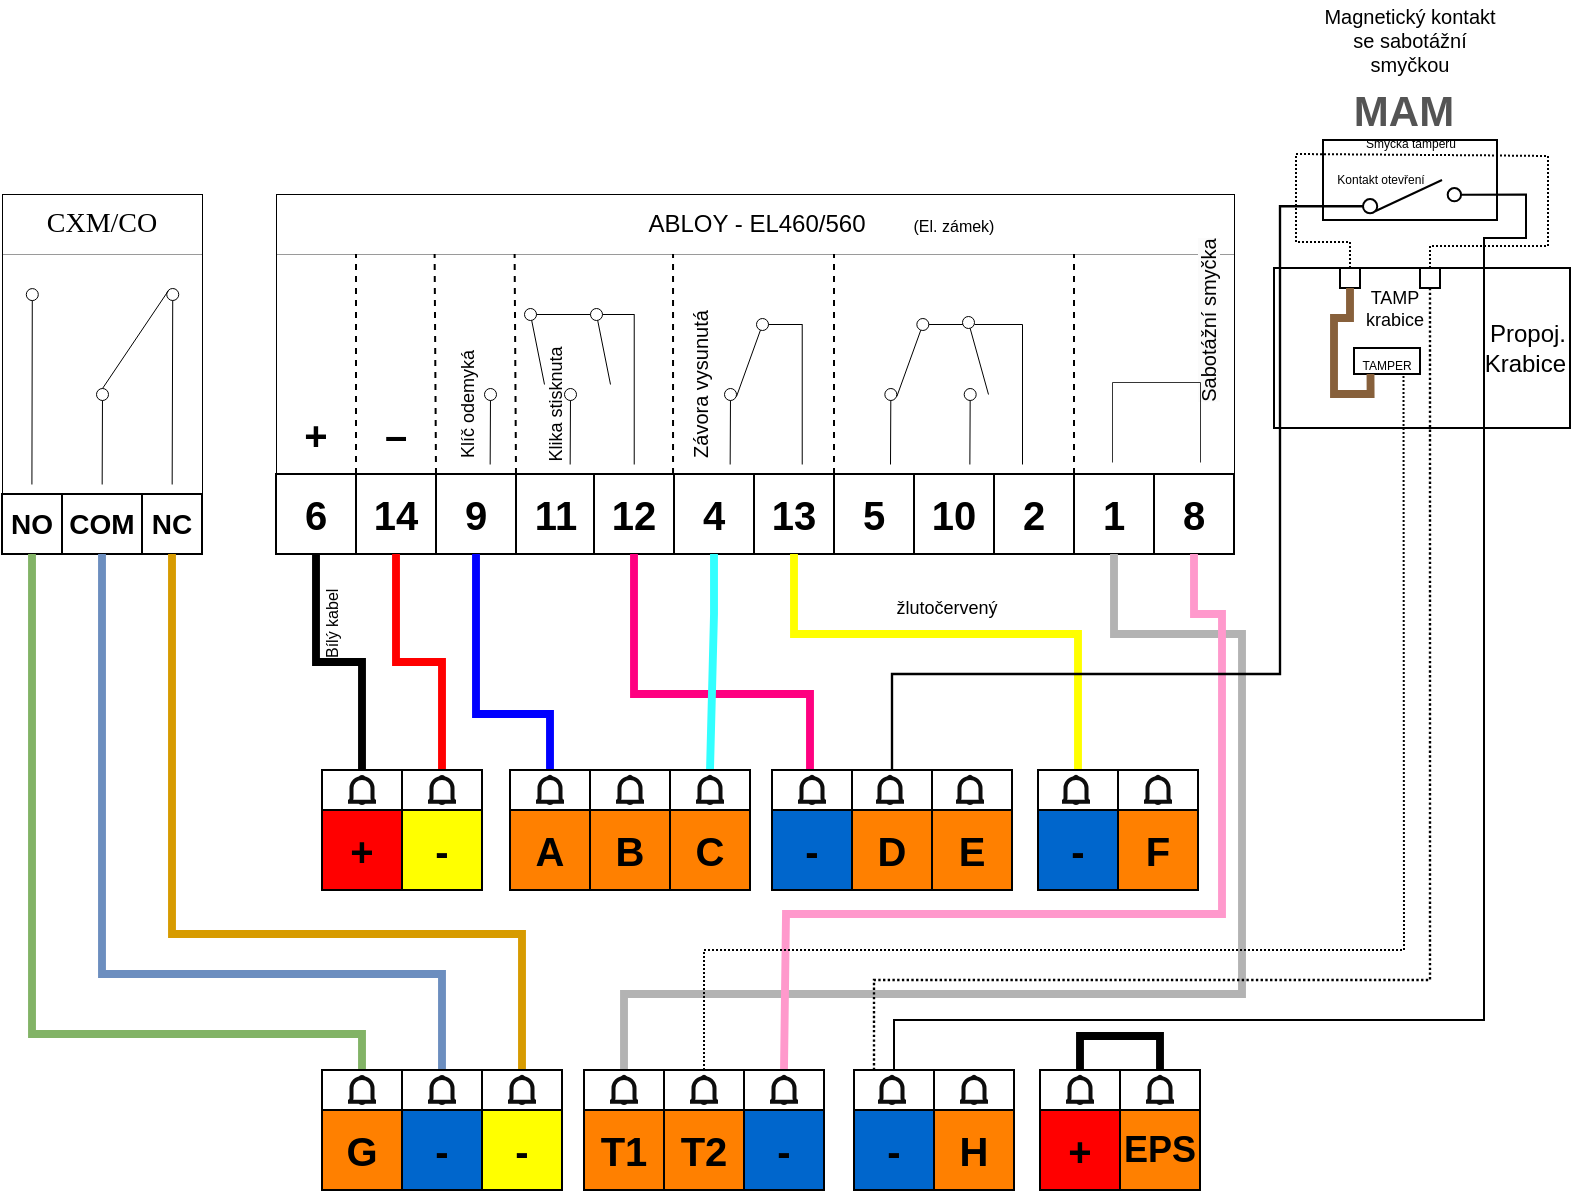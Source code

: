 <mxfile version="27.1.1" pages="2">
  <diagram name="NOD + MAM + Abloy" id="aZ2QijER20IOOs28K345">
    <mxGraphModel dx="1648" dy="1072" grid="0" gridSize="10" guides="1" tooltips="1" connect="1" arrows="1" fold="1" page="0" pageScale="1" pageWidth="827" pageHeight="1169" math="0" shadow="0">
      <root>
        <mxCell id="0" />
        <mxCell id="1" parent="0" />
        <mxCell id="OYKb_-o8hh8esQ8zH6i5-36" value="" style="group" connectable="0" vertex="1" parent="1">
          <mxGeometry x="372" y="177" width="479" height="180" as="geometry" />
        </mxCell>
        <mxCell id="OYKb_-o8hh8esQ8zH6i5-37" value="" style="rounded=0;whiteSpace=wrap;html=1;strokeColor=default;strokeWidth=0.5;" vertex="1" parent="OYKb_-o8hh8esQ8zH6i5-36">
          <mxGeometry width="479" height="180" as="geometry" />
        </mxCell>
        <mxCell id="OYKb_-o8hh8esQ8zH6i5-38" value="&lt;font size=&quot;1&quot; style=&quot;&quot;&gt;&lt;b style=&quot;font-size: 20px;&quot;&gt;+&lt;/b&gt;&lt;/font&gt;" style="whiteSpace=wrap;html=1;aspect=fixed;fillColor=#FFFFFF;gradientColor=none;strokeColor=none;" vertex="1" parent="OYKb_-o8hh8esQ8zH6i5-36">
          <mxGeometry x="5" y="105" width="30" height="30" as="geometry" />
        </mxCell>
        <mxCell id="OYKb_-o8hh8esQ8zH6i5-39" value="&lt;font size=&quot;1&quot; style=&quot;&quot;&gt;&lt;b style=&quot;font-size: 20px;&quot;&gt;–&lt;br&gt;&lt;/b&gt;&lt;/font&gt;" style="whiteSpace=wrap;html=1;aspect=fixed;fillColor=#FFFFFF;gradientColor=none;strokeColor=none;" vertex="1" parent="OYKb_-o8hh8esQ8zH6i5-36">
          <mxGeometry x="40" y="100" width="40" height="40" as="geometry" />
        </mxCell>
        <mxCell id="OYKb_-o8hh8esQ8zH6i5-40" value="&lt;font size=&quot;1&quot; style=&quot;&quot;&gt;&lt;b style=&quot;font-size: 20px;&quot;&gt;9&lt;/b&gt;&lt;/font&gt;" style="whiteSpace=wrap;html=1;aspect=fixed;fillColor=#FFFFFF;gradientColor=none;" vertex="1" parent="OYKb_-o8hh8esQ8zH6i5-36">
          <mxGeometry x="80" y="140" width="40" height="40" as="geometry" />
        </mxCell>
        <mxCell id="OYKb_-o8hh8esQ8zH6i5-41" value="&lt;font size=&quot;1&quot; style=&quot;&quot;&gt;&lt;b style=&quot;font-size: 20px;&quot;&gt;11&lt;/b&gt;&lt;/font&gt;" style="whiteSpace=wrap;html=1;aspect=fixed;fillColor=#FFFFFF;gradientColor=none;" vertex="1" parent="OYKb_-o8hh8esQ8zH6i5-36">
          <mxGeometry x="120" y="140" width="40" height="40" as="geometry" />
        </mxCell>
        <mxCell id="OYKb_-o8hh8esQ8zH6i5-42" value="&lt;font size=&quot;1&quot; style=&quot;&quot;&gt;&lt;b style=&quot;font-size: 20px;&quot;&gt;6&lt;/b&gt;&lt;/font&gt;" style="whiteSpace=wrap;html=1;aspect=fixed;fillColor=#FFFFFF;gradientColor=none;" vertex="1" parent="OYKb_-o8hh8esQ8zH6i5-36">
          <mxGeometry y="140" width="40" height="40" as="geometry" />
        </mxCell>
        <mxCell id="OYKb_-o8hh8esQ8zH6i5-43" value="&lt;font size=&quot;1&quot; style=&quot;&quot;&gt;&lt;b style=&quot;font-size: 20px;&quot;&gt;14&lt;/b&gt;&lt;/font&gt;" style="whiteSpace=wrap;html=1;aspect=fixed;fillColor=#FFFFFF;gradientColor=none;" vertex="1" parent="OYKb_-o8hh8esQ8zH6i5-36">
          <mxGeometry x="40" y="140" width="40" height="40" as="geometry" />
        </mxCell>
        <mxCell id="OYKb_-o8hh8esQ8zH6i5-44" value="&lt;font size=&quot;1&quot; style=&quot;&quot;&gt;&lt;b style=&quot;font-size: 20px;&quot;&gt;13&lt;/b&gt;&lt;/font&gt;" style="whiteSpace=wrap;html=1;aspect=fixed;fillColor=#FFFFFF;gradientColor=none;" vertex="1" parent="OYKb_-o8hh8esQ8zH6i5-36">
          <mxGeometry x="239" y="140" width="40" height="40" as="geometry" />
        </mxCell>
        <mxCell id="OYKb_-o8hh8esQ8zH6i5-45" value="&lt;font size=&quot;1&quot; style=&quot;&quot;&gt;&lt;b style=&quot;font-size: 20px;&quot;&gt;5&lt;/b&gt;&lt;/font&gt;" style="whiteSpace=wrap;html=1;aspect=fixed;fillColor=#FFFFFF;gradientColor=none;" vertex="1" parent="OYKb_-o8hh8esQ8zH6i5-36">
          <mxGeometry x="279" y="140" width="40" height="40" as="geometry" />
        </mxCell>
        <mxCell id="OYKb_-o8hh8esQ8zH6i5-46" value="&lt;span style=&quot;font-size: 20px;&quot;&gt;&lt;b&gt;12&lt;/b&gt;&lt;/span&gt;" style="whiteSpace=wrap;html=1;aspect=fixed;fillColor=#FFFFFF;gradientColor=none;" vertex="1" parent="OYKb_-o8hh8esQ8zH6i5-36">
          <mxGeometry x="159" y="140" width="40" height="40" as="geometry" />
        </mxCell>
        <mxCell id="OYKb_-o8hh8esQ8zH6i5-47" value="&lt;font size=&quot;1&quot; style=&quot;&quot;&gt;&lt;b style=&quot;font-size: 20px;&quot;&gt;4&lt;/b&gt;&lt;/font&gt;" style="whiteSpace=wrap;html=1;aspect=fixed;fillColor=#FFFFFF;gradientColor=none;" vertex="1" parent="OYKb_-o8hh8esQ8zH6i5-36">
          <mxGeometry x="199" y="140" width="40" height="40" as="geometry" />
        </mxCell>
        <mxCell id="OYKb_-o8hh8esQ8zH6i5-48" value="&lt;font size=&quot;1&quot; style=&quot;&quot;&gt;&lt;b style=&quot;font-size: 20px;&quot;&gt;1&lt;/b&gt;&lt;/font&gt;" style="whiteSpace=wrap;html=1;aspect=fixed;fillColor=#FFFFFF;gradientColor=none;" vertex="1" parent="OYKb_-o8hh8esQ8zH6i5-36">
          <mxGeometry x="399" y="140" width="40" height="40" as="geometry" />
        </mxCell>
        <mxCell id="OYKb_-o8hh8esQ8zH6i5-49" value="&lt;font size=&quot;1&quot; style=&quot;&quot;&gt;&lt;b style=&quot;font-size: 20px;&quot;&gt;8&lt;/b&gt;&lt;/font&gt;" style="whiteSpace=wrap;html=1;aspect=fixed;fillColor=#FFFFFF;gradientColor=none;" vertex="1" parent="OYKb_-o8hh8esQ8zH6i5-36">
          <mxGeometry x="439" y="140" width="40" height="40" as="geometry" />
        </mxCell>
        <mxCell id="OYKb_-o8hh8esQ8zH6i5-50" value="&lt;font size=&quot;1&quot; style=&quot;&quot;&gt;&lt;b style=&quot;font-size: 20px;&quot;&gt;10&lt;/b&gt;&lt;/font&gt;" style="whiteSpace=wrap;html=1;aspect=fixed;fillColor=#FFFFFF;gradientColor=none;" vertex="1" parent="OYKb_-o8hh8esQ8zH6i5-36">
          <mxGeometry x="319" y="140" width="40" height="40" as="geometry" />
        </mxCell>
        <mxCell id="OYKb_-o8hh8esQ8zH6i5-51" value="&lt;span style=&quot;font-size: 20px;&quot;&gt;&lt;b&gt;2&lt;/b&gt;&lt;/span&gt;" style="whiteSpace=wrap;html=1;aspect=fixed;fillColor=#FFFFFF;gradientColor=none;" vertex="1" parent="OYKb_-o8hh8esQ8zH6i5-36">
          <mxGeometry x="359" y="140" width="40" height="40" as="geometry" />
        </mxCell>
        <mxCell id="OYKb_-o8hh8esQ8zH6i5-52" value="" style="endArrow=none;dashed=1;html=1;rounded=0;" edge="1" parent="OYKb_-o8hh8esQ8zH6i5-36">
          <mxGeometry width="50" height="50" relative="1" as="geometry">
            <mxPoint x="40" y="140" as="sourcePoint" />
            <mxPoint x="40" y="30" as="targetPoint" />
          </mxGeometry>
        </mxCell>
        <mxCell id="OYKb_-o8hh8esQ8zH6i5-53" value="" style="endArrow=none;dashed=1;html=1;rounded=0;exitX=0;exitY=0;exitDx=0;exitDy=0;" edge="1" parent="OYKb_-o8hh8esQ8zH6i5-36" source="OYKb_-o8hh8esQ8zH6i5-40">
          <mxGeometry width="50" height="50" relative="1" as="geometry">
            <mxPoint x="79.31" y="140" as="sourcePoint" />
            <mxPoint x="79.31" y="30" as="targetPoint" />
          </mxGeometry>
        </mxCell>
        <mxCell id="OYKb_-o8hh8esQ8zH6i5-54" value="" style="endArrow=none;dashed=1;html=1;rounded=0;exitX=0;exitY=0;exitDx=0;exitDy=0;" edge="1" parent="OYKb_-o8hh8esQ8zH6i5-36" source="OYKb_-o8hh8esQ8zH6i5-41">
          <mxGeometry width="50" height="50" relative="1" as="geometry">
            <mxPoint x="119.31" y="140" as="sourcePoint" />
            <mxPoint x="119.31" y="30" as="targetPoint" />
          </mxGeometry>
        </mxCell>
        <mxCell id="OYKb_-o8hh8esQ8zH6i5-55" value="" style="endArrow=none;dashed=1;html=1;rounded=0;" edge="1" parent="OYKb_-o8hh8esQ8zH6i5-36">
          <mxGeometry width="50" height="50" relative="1" as="geometry">
            <mxPoint x="198.52" y="140" as="sourcePoint" />
            <mxPoint x="198.52" y="30" as="targetPoint" />
          </mxGeometry>
        </mxCell>
        <mxCell id="OYKb_-o8hh8esQ8zH6i5-56" value="" style="endArrow=none;html=1;rounded=0;strokeWidth=0.2;entryX=0;entryY=0.25;entryDx=0;entryDy=0;exitX=1;exitY=0.25;exitDx=0;exitDy=0;" edge="1" parent="OYKb_-o8hh8esQ8zH6i5-36">
          <mxGeometry width="50" height="50" relative="1" as="geometry">
            <mxPoint x="479" y="30" as="sourcePoint" />
            <mxPoint y="30" as="targetPoint" />
          </mxGeometry>
        </mxCell>
        <mxCell id="OYKb_-o8hh8esQ8zH6i5-57" value="ABLOY - EL460/560" style="text;html=1;strokeColor=none;fillColor=none;align=center;verticalAlign=middle;whiteSpace=wrap;rounded=0;" vertex="1" parent="OYKb_-o8hh8esQ8zH6i5-36">
          <mxGeometry x="174" width="133" height="30" as="geometry" />
        </mxCell>
        <mxCell id="OYKb_-o8hh8esQ8zH6i5-58" value="&lt;font style=&quot;font-size: 8px;&quot;&gt;(El. zámek)&lt;/font&gt;" style="text;html=1;strokeColor=none;fillColor=none;align=center;verticalAlign=middle;whiteSpace=wrap;rounded=0;" vertex="1" parent="OYKb_-o8hh8esQ8zH6i5-36">
          <mxGeometry x="309" width="60" height="30" as="geometry" />
        </mxCell>
        <mxCell id="OYKb_-o8hh8esQ8zH6i5-59" value="" style="endArrow=none;html=1;rounded=0;strokeWidth=0.5;" edge="1" parent="OYKb_-o8hh8esQ8zH6i5-36">
          <mxGeometry width="50" height="50" relative="1" as="geometry">
            <mxPoint x="130" y="60" as="sourcePoint" />
            <mxPoint x="157" y="60" as="targetPoint" />
          </mxGeometry>
        </mxCell>
        <mxCell id="OYKb_-o8hh8esQ8zH6i5-60" value="" style="endArrow=oval;html=1;rounded=0;strokeWidth=0.5;startArrow=none;startFill=0;endFill=0;" edge="1" parent="OYKb_-o8hh8esQ8zH6i5-36">
          <mxGeometry width="50" height="50" relative="1" as="geometry">
            <mxPoint x="106.83" y="135" as="sourcePoint" />
            <mxPoint x="107" y="100" as="targetPoint" />
          </mxGeometry>
        </mxCell>
        <mxCell id="OYKb_-o8hh8esQ8zH6i5-61" value="" style="endArrow=oval;html=1;rounded=0;strokeWidth=0.5;startArrow=none;startFill=0;endFill=0;" edge="1" parent="OYKb_-o8hh8esQ8zH6i5-36">
          <mxGeometry width="50" height="50" relative="1" as="geometry">
            <mxPoint x="146.83" y="135" as="sourcePoint" />
            <mxPoint x="147" y="100" as="targetPoint" />
          </mxGeometry>
        </mxCell>
        <mxCell id="OYKb_-o8hh8esQ8zH6i5-62" value="" style="endArrow=oval;html=1;rounded=0;strokeWidth=0.5;startArrow=none;startFill=0;endFill=0;" edge="1" parent="OYKb_-o8hh8esQ8zH6i5-36">
          <mxGeometry width="50" height="50" relative="1" as="geometry">
            <mxPoint x="134" y="95" as="sourcePoint" />
            <mxPoint x="127" y="60" as="targetPoint" />
          </mxGeometry>
        </mxCell>
        <mxCell id="OYKb_-o8hh8esQ8zH6i5-63" value="" style="endArrow=none;html=1;rounded=0;strokeWidth=0.5;" edge="1" parent="OYKb_-o8hh8esQ8zH6i5-36">
          <mxGeometry width="50" height="50" relative="1" as="geometry">
            <mxPoint x="178.86" y="60" as="sourcePoint" />
            <mxPoint x="178.86" y="135" as="targetPoint" />
          </mxGeometry>
        </mxCell>
        <mxCell id="OYKb_-o8hh8esQ8zH6i5-64" value="" style="endArrow=none;html=1;rounded=0;strokeWidth=0.5;" edge="1" parent="OYKb_-o8hh8esQ8zH6i5-36">
          <mxGeometry width="50" height="50" relative="1" as="geometry">
            <mxPoint x="163" y="60" as="sourcePoint" />
            <mxPoint x="179" y="60" as="targetPoint" />
          </mxGeometry>
        </mxCell>
        <mxCell id="OYKb_-o8hh8esQ8zH6i5-65" value="" style="endArrow=oval;html=1;rounded=0;strokeWidth=0.5;startArrow=none;startFill=0;endFill=0;" edge="1" parent="OYKb_-o8hh8esQ8zH6i5-36">
          <mxGeometry width="50" height="50" relative="1" as="geometry">
            <mxPoint x="167" y="95" as="sourcePoint" />
            <mxPoint x="160" y="60" as="targetPoint" />
          </mxGeometry>
        </mxCell>
        <mxCell id="OYKb_-o8hh8esQ8zH6i5-66" value="" style="endArrow=oval;html=1;rounded=0;strokeWidth=0.5;startArrow=none;startFill=0;endFill=0;" edge="1" parent="OYKb_-o8hh8esQ8zH6i5-36">
          <mxGeometry width="50" height="50" relative="1" as="geometry">
            <mxPoint x="226.83" y="135" as="sourcePoint" />
            <mxPoint x="227" y="100" as="targetPoint" />
          </mxGeometry>
        </mxCell>
        <mxCell id="OYKb_-o8hh8esQ8zH6i5-67" value="" style="endArrow=oval;html=1;rounded=0;strokeWidth=0.5;startArrow=none;startFill=0;endFill=0;" edge="1" parent="OYKb_-o8hh8esQ8zH6i5-36">
          <mxGeometry width="50" height="50" relative="1" as="geometry">
            <mxPoint x="230" y="101" as="sourcePoint" />
            <mxPoint x="243" y="65" as="targetPoint" />
          </mxGeometry>
        </mxCell>
        <mxCell id="OYKb_-o8hh8esQ8zH6i5-68" value="" style="endArrow=none;html=1;rounded=0;strokeWidth=0.5;" edge="1" parent="OYKb_-o8hh8esQ8zH6i5-36">
          <mxGeometry width="50" height="50" relative="1" as="geometry">
            <mxPoint x="262.86" y="65" as="sourcePoint" />
            <mxPoint x="262.86" y="135" as="targetPoint" />
          </mxGeometry>
        </mxCell>
        <mxCell id="OYKb_-o8hh8esQ8zH6i5-69" value="" style="endArrow=none;html=1;rounded=0;strokeWidth=0.5;" edge="1" parent="OYKb_-o8hh8esQ8zH6i5-36">
          <mxGeometry width="50" height="50" relative="1" as="geometry">
            <mxPoint x="246" y="65" as="sourcePoint" />
            <mxPoint x="263" y="65" as="targetPoint" />
          </mxGeometry>
        </mxCell>
        <mxCell id="OYKb_-o8hh8esQ8zH6i5-70" value="" style="endArrow=none;dashed=1;html=1;rounded=0;" edge="1" parent="OYKb_-o8hh8esQ8zH6i5-36">
          <mxGeometry width="50" height="50" relative="1" as="geometry">
            <mxPoint x="279" y="140" as="sourcePoint" />
            <mxPoint x="279" y="30" as="targetPoint" />
          </mxGeometry>
        </mxCell>
        <mxCell id="OYKb_-o8hh8esQ8zH6i5-71" value="" style="endArrow=none;dashed=1;html=1;rounded=0;" edge="1" parent="OYKb_-o8hh8esQ8zH6i5-36">
          <mxGeometry width="50" height="50" relative="1" as="geometry">
            <mxPoint x="399" y="140" as="sourcePoint" />
            <mxPoint x="399" y="30" as="targetPoint" />
          </mxGeometry>
        </mxCell>
        <mxCell id="OYKb_-o8hh8esQ8zH6i5-72" value="&lt;font style=&quot;font-size: 10px;&quot;&gt;Závora vysunutá&lt;br style=&quot;font-size: 10px;&quot;&gt;&lt;/font&gt;" style="text;html=1;strokeColor=none;fillColor=none;align=center;verticalAlign=middle;whiteSpace=wrap;rounded=0;rotation=-90;fontSize=10;" vertex="1" parent="OYKb_-o8hh8esQ8zH6i5-36">
          <mxGeometry x="170" y="90" width="84" height="10" as="geometry" />
        </mxCell>
        <mxCell id="OYKb_-o8hh8esQ8zH6i5-73" value="&lt;font style=&quot;font-size: 9px;&quot;&gt;Klika stisknuta&lt;br style=&quot;font-size: 9px;&quot;&gt;&lt;/font&gt;" style="text;html=1;strokeColor=none;fillColor=none;align=center;verticalAlign=middle;whiteSpace=wrap;rounded=0;rotation=-90;fontSize=9;" vertex="1" parent="OYKb_-o8hh8esQ8zH6i5-36">
          <mxGeometry x="98" y="100" width="84" height="10" as="geometry" />
        </mxCell>
        <mxCell id="OYKb_-o8hh8esQ8zH6i5-74" value="&lt;font style=&quot;font-size: 9px;&quot;&gt;Klíč odemyká&lt;br style=&quot;font-size: 9px;&quot;&gt;&lt;/font&gt;" style="text;html=1;strokeColor=none;fillColor=none;align=center;verticalAlign=middle;whiteSpace=wrap;rounded=0;rotation=-90;fontSize=9;" vertex="1" parent="OYKb_-o8hh8esQ8zH6i5-36">
          <mxGeometry x="54" y="100" width="84" height="10" as="geometry" />
        </mxCell>
        <mxCell id="OYKb_-o8hh8esQ8zH6i5-75" value="" style="endArrow=oval;html=1;rounded=0;strokeWidth=0.5;startArrow=none;startFill=0;endFill=0;" edge="1" parent="OYKb_-o8hh8esQ8zH6i5-36">
          <mxGeometry width="50" height="50" relative="1" as="geometry">
            <mxPoint x="307" y="135" as="sourcePoint" />
            <mxPoint x="307.17" y="100" as="targetPoint" />
          </mxGeometry>
        </mxCell>
        <mxCell id="OYKb_-o8hh8esQ8zH6i5-76" value="" style="endArrow=oval;html=1;rounded=0;strokeWidth=0.5;startArrow=none;startFill=0;endFill=0;" edge="1" parent="OYKb_-o8hh8esQ8zH6i5-36">
          <mxGeometry width="50" height="50" relative="1" as="geometry">
            <mxPoint x="310.17" y="101" as="sourcePoint" />
            <mxPoint x="323.17" y="65" as="targetPoint" />
          </mxGeometry>
        </mxCell>
        <mxCell id="OYKb_-o8hh8esQ8zH6i5-77" value="" style="endArrow=none;html=1;rounded=0;strokeWidth=0.5;" edge="1" parent="OYKb_-o8hh8esQ8zH6i5-36">
          <mxGeometry width="50" height="50" relative="1" as="geometry">
            <mxPoint x="373" y="65" as="sourcePoint" />
            <mxPoint x="373" y="135" as="targetPoint" />
          </mxGeometry>
        </mxCell>
        <mxCell id="OYKb_-o8hh8esQ8zH6i5-78" value="" style="endArrow=none;html=1;rounded=0;strokeWidth=0.5;" edge="1" parent="OYKb_-o8hh8esQ8zH6i5-36">
          <mxGeometry width="50" height="50" relative="1" as="geometry">
            <mxPoint x="326.17" y="65" as="sourcePoint" />
            <mxPoint x="343.17" y="65" as="targetPoint" />
          </mxGeometry>
        </mxCell>
        <mxCell id="OYKb_-o8hh8esQ8zH6i5-79" value="" style="endArrow=oval;html=1;rounded=0;strokeWidth=0.5;startArrow=none;startFill=0;endFill=0;" edge="1" parent="OYKb_-o8hh8esQ8zH6i5-36">
          <mxGeometry width="50" height="50" relative="1" as="geometry">
            <mxPoint x="356" y="100" as="sourcePoint" />
            <mxPoint x="346" y="64" as="targetPoint" />
          </mxGeometry>
        </mxCell>
        <mxCell id="OYKb_-o8hh8esQ8zH6i5-80" value="" style="endArrow=oval;html=1;rounded=0;strokeWidth=0.5;startArrow=none;startFill=0;endFill=0;" edge="1" parent="OYKb_-o8hh8esQ8zH6i5-36">
          <mxGeometry width="50" height="50" relative="1" as="geometry">
            <mxPoint x="346.68" y="135" as="sourcePoint" />
            <mxPoint x="346.85" y="100" as="targetPoint" />
          </mxGeometry>
        </mxCell>
        <mxCell id="OYKb_-o8hh8esQ8zH6i5-81" value="" style="endArrow=none;html=1;rounded=0;strokeWidth=0.5;" edge="1" parent="OYKb_-o8hh8esQ8zH6i5-36">
          <mxGeometry width="50" height="50" relative="1" as="geometry">
            <mxPoint x="349" y="65" as="sourcePoint" />
            <mxPoint x="373" y="65" as="targetPoint" />
          </mxGeometry>
        </mxCell>
        <mxCell id="OYKb_-o8hh8esQ8zH6i5-127" style="rounded=0;orthogonalLoop=1;jettySize=auto;html=1;exitX=0.5;exitY=1;exitDx=0;exitDy=0;entryX=0.5;entryY=0;entryDx=0;entryDy=0;endArrow=none;endFill=0;edgeStyle=orthogonalEdgeStyle;strokeWidth=3.937;" edge="1" parent="1" source="OYKb_-o8hh8esQ8zH6i5-42" target="OYKb_-o8hh8esQ8zH6i5-384">
          <mxGeometry relative="1" as="geometry">
            <mxPoint x="418.006" y="470.673" as="targetPoint" />
          </mxGeometry>
        </mxCell>
        <mxCell id="OYKb_-o8hh8esQ8zH6i5-128" value="Bílý kabel" style="edgeLabel;html=1;align=left;verticalAlign=bottom;resizable=0;points=[];fontSize=8;labelPosition=right;verticalLabelPosition=middle;horizontal=0;" connectable="0" vertex="1" parent="OYKb_-o8hh8esQ8zH6i5-127">
          <mxGeometry x="0.181" y="1" relative="1" as="geometry">
            <mxPoint x="-9" as="offset" />
          </mxGeometry>
        </mxCell>
        <mxCell id="OYKb_-o8hh8esQ8zH6i5-129" style="rounded=0;orthogonalLoop=1;jettySize=auto;html=1;exitX=0.5;exitY=1;exitDx=0;exitDy=0;entryX=0.5;entryY=0;entryDx=0;entryDy=0;endArrow=none;endFill=0;strokeColor=#FF0000;edgeStyle=orthogonalEdgeStyle;strokeWidth=3.937;" edge="1" parent="1" source="OYKb_-o8hh8esQ8zH6i5-43" target="OYKb_-o8hh8esQ8zH6i5-385">
          <mxGeometry relative="1" as="geometry">
            <mxPoint x="459.406" y="472.795" as="targetPoint" />
          </mxGeometry>
        </mxCell>
        <mxCell id="OYKb_-o8hh8esQ8zH6i5-130" style="edgeStyle=orthogonalEdgeStyle;rounded=0;orthogonalLoop=1;jettySize=auto;html=1;entryX=0.5;entryY=1;entryDx=0;entryDy=0;elbow=vertical;endArrow=none;endFill=0;strokeColor=#FF0080;strokeWidth=3.937;exitX=0.5;exitY=0;exitDx=0;exitDy=0;" edge="1" parent="1" source="OYKb_-o8hh8esQ8zH6i5-389" target="OYKb_-o8hh8esQ8zH6i5-46">
          <mxGeometry relative="1" as="geometry">
            <Array as="points">
              <mxPoint x="639" y="465" />
              <mxPoint x="639" y="427" />
              <mxPoint x="551" y="427" />
            </Array>
            <mxPoint x="619.0" y="470.45" as="sourcePoint" />
          </mxGeometry>
        </mxCell>
        <mxCell id="OYKb_-o8hh8esQ8zH6i5-131" style="rounded=0;orthogonalLoop=1;jettySize=auto;html=1;entryX=0.5;entryY=1;entryDx=0;entryDy=0;endArrow=none;endFill=0;strokeColor=#33FFFF;strokeWidth=3.937;exitX=0.5;exitY=0;exitDx=0;exitDy=0;" edge="1" parent="1" source="OYKb_-o8hh8esQ8zH6i5-388" target="OYKb_-o8hh8esQ8zH6i5-47">
          <mxGeometry relative="1" as="geometry">
            <Array as="points">
              <mxPoint x="591" y="387" />
            </Array>
            <mxPoint x="579.0" y="470.45" as="sourcePoint" />
          </mxGeometry>
        </mxCell>
        <mxCell id="OYKb_-o8hh8esQ8zH6i5-132" style="edgeStyle=orthogonalEdgeStyle;rounded=0;orthogonalLoop=1;jettySize=auto;html=1;entryX=0.5;entryY=1;entryDx=0;entryDy=0;strokeColor=#0000FF;endArrow=none;endFill=0;strokeWidth=3.937;exitX=0.5;exitY=0;exitDx=0;exitDy=0;" edge="1" parent="1" source="OYKb_-o8hh8esQ8zH6i5-386" target="OYKb_-o8hh8esQ8zH6i5-40">
          <mxGeometry relative="1" as="geometry">
            <Array as="points">
              <mxPoint x="509" y="437" />
              <mxPoint x="472" y="437" />
            </Array>
            <mxPoint x="512" y="451" as="sourcePoint" />
          </mxGeometry>
        </mxCell>
        <mxCell id="OYKb_-o8hh8esQ8zH6i5-133" style="edgeStyle=orthogonalEdgeStyle;rounded=0;orthogonalLoop=1;jettySize=auto;html=1;entryX=0.5;entryY=0;entryDx=0;entryDy=0;endArrow=none;endFill=0;strokeColor=#FFFF00;strokeWidth=3.937;" edge="1" parent="1" source="OYKb_-o8hh8esQ8zH6i5-44" target="OYKb_-o8hh8esQ8zH6i5-393">
          <mxGeometry relative="1" as="geometry">
            <Array as="points">
              <mxPoint x="631" y="397" />
              <mxPoint x="773" y="397" />
            </Array>
            <mxPoint x="738.112" y="471.773" as="targetPoint" />
          </mxGeometry>
        </mxCell>
        <mxCell id="OYKb_-o8hh8esQ8zH6i5-134" value="žlutočervený" style="edgeLabel;html=1;align=center;verticalAlign=middle;resizable=0;points=[];fontSize=9;" connectable="0" vertex="1" parent="OYKb_-o8hh8esQ8zH6i5-133">
          <mxGeometry x="0.193" y="1" relative="1" as="geometry">
            <mxPoint x="-33" y="-12" as="offset" />
          </mxGeometry>
        </mxCell>
        <mxCell id="OYKb_-o8hh8esQ8zH6i5-135" value="" style="group" connectable="0" vertex="1" parent="1">
          <mxGeometry x="235" y="177" width="100" height="180" as="geometry" />
        </mxCell>
        <mxCell id="OYKb_-o8hh8esQ8zH6i5-136" value="" style="rounded=0;whiteSpace=wrap;html=1;strokeWidth=0.5;" vertex="1" parent="OYKb_-o8hh8esQ8zH6i5-135">
          <mxGeometry width="100" height="180" as="geometry" />
        </mxCell>
        <mxCell id="OYKb_-o8hh8esQ8zH6i5-137" value="" style="endArrow=oval;html=1;rounded=0;strokeWidth=0.5;startArrow=none;startFill=0;endFill=0;entryX=0.149;entryY=0.278;entryDx=0;entryDy=0;entryPerimeter=0;" edge="1" parent="OYKb_-o8hh8esQ8zH6i5-135" target="OYKb_-o8hh8esQ8zH6i5-136">
          <mxGeometry width="50" height="50" relative="1" as="geometry">
            <mxPoint x="14.71" y="145" as="sourcePoint" />
            <mxPoint x="14.88" y="110" as="targetPoint" />
          </mxGeometry>
        </mxCell>
        <mxCell id="OYKb_-o8hh8esQ8zH6i5-138" value="&lt;font style=&quot;font-size: 14px;&quot;&gt;&lt;b style=&quot;font-size: 14px;&quot;&gt;NO&lt;/b&gt;&lt;/font&gt;" style="whiteSpace=wrap;html=1;aspect=fixed;fillColor=#FFFFFF;gradientColor=none;fontSize=14;" vertex="1" parent="OYKb_-o8hh8esQ8zH6i5-135">
          <mxGeometry y="150" width="30" height="30" as="geometry" />
        </mxCell>
        <mxCell id="OYKb_-o8hh8esQ8zH6i5-139" value="&lt;font style=&quot;font-size: 14px;&quot;&gt;&lt;b style=&quot;font-size: 14px;&quot;&gt;COM&lt;/b&gt;&lt;/font&gt;" style="whiteSpace=wrap;html=1;fillColor=#FFFFFF;gradientColor=none;fontSize=14;" vertex="1" parent="OYKb_-o8hh8esQ8zH6i5-135">
          <mxGeometry x="30" y="150" width="40" height="30" as="geometry" />
        </mxCell>
        <mxCell id="OYKb_-o8hh8esQ8zH6i5-140" value="&lt;font style=&quot;font-size: 14px;&quot;&gt;&lt;b style=&quot;font-size: 14px;&quot;&gt;NC&lt;/b&gt;&lt;/font&gt;" style="whiteSpace=wrap;html=1;aspect=fixed;fillColor=#FFFFFF;gradientColor=none;fontSize=14;" vertex="1" parent="OYKb_-o8hh8esQ8zH6i5-135">
          <mxGeometry x="70" y="150" width="30" height="30" as="geometry" />
        </mxCell>
        <mxCell id="OYKb_-o8hh8esQ8zH6i5-141" value="" style="endArrow=none;html=1;rounded=0;strokeWidth=0.2;" edge="1" parent="OYKb_-o8hh8esQ8zH6i5-135">
          <mxGeometry width="50" height="50" relative="1" as="geometry">
            <mxPoint x="100" y="30" as="sourcePoint" />
            <mxPoint y="30" as="targetPoint" />
          </mxGeometry>
        </mxCell>
        <mxCell id="OYKb_-o8hh8esQ8zH6i5-142" value="" style="endArrow=oval;html=1;rounded=0;strokeWidth=0.5;startArrow=none;startFill=0;endFill=0;entryX=0.149;entryY=0.278;entryDx=0;entryDy=0;entryPerimeter=0;" edge="1" parent="OYKb_-o8hh8esQ8zH6i5-135">
          <mxGeometry width="50" height="50" relative="1" as="geometry">
            <mxPoint x="84.83" y="145" as="sourcePoint" />
            <mxPoint x="85.12" y="50" as="targetPoint" />
          </mxGeometry>
        </mxCell>
        <mxCell id="OYKb_-o8hh8esQ8zH6i5-143" value="" style="endArrow=oval;html=1;rounded=0;strokeWidth=0.5;startArrow=none;startFill=0;endFill=0;" edge="1" parent="OYKb_-o8hh8esQ8zH6i5-135">
          <mxGeometry width="50" height="50" relative="1" as="geometry">
            <mxPoint x="49.83" y="145" as="sourcePoint" />
            <mxPoint x="50" y="100" as="targetPoint" />
          </mxGeometry>
        </mxCell>
        <mxCell id="OYKb_-o8hh8esQ8zH6i5-144" value="" style="endArrow=none;html=1;rounded=0;strokeWidth=0.5;startArrow=none;startFill=0;endFill=0;" edge="1" parent="OYKb_-o8hh8esQ8zH6i5-135">
          <mxGeometry width="50" height="50" relative="1" as="geometry">
            <mxPoint x="50" y="97" as="sourcePoint" />
            <mxPoint x="83" y="48" as="targetPoint" />
          </mxGeometry>
        </mxCell>
        <mxCell id="OYKb_-o8hh8esQ8zH6i5-145" value="&lt;font style=&quot;font-size: 14px;&quot; face=&quot;Times New Roman&quot;&gt;CXM/CO&lt;/font&gt;" style="text;html=1;strokeColor=none;fillColor=none;align=center;verticalAlign=middle;whiteSpace=wrap;rounded=0;" vertex="1" parent="OYKb_-o8hh8esQ8zH6i5-135">
          <mxGeometry x="20" width="60" height="30" as="geometry" />
        </mxCell>
        <mxCell id="OYKb_-o8hh8esQ8zH6i5-146" value="" style="group" connectable="0" vertex="1" parent="1">
          <mxGeometry x="895.5" y="120" width="87" height="70" as="geometry" />
        </mxCell>
        <mxCell id="OYKb_-o8hh8esQ8zH6i5-147" value="" style="group" connectable="0" vertex="1" parent="OYKb_-o8hh8esQ8zH6i5-146">
          <mxGeometry y="30" width="87" height="40" as="geometry" />
        </mxCell>
        <mxCell id="OYKb_-o8hh8esQ8zH6i5-148" value="" style="rounded=0;whiteSpace=wrap;html=1;" vertex="1" parent="OYKb_-o8hh8esQ8zH6i5-147">
          <mxGeometry width="87" height="40" as="geometry" />
        </mxCell>
        <mxCell id="OYKb_-o8hh8esQ8zH6i5-149" value="" style="ellipse;whiteSpace=wrap;html=1;aspect=fixed;" vertex="1" parent="OYKb_-o8hh8esQ8zH6i5-147">
          <mxGeometry x="13.775" y="13.333" width="13.333" height="13.333" as="geometry" />
        </mxCell>
        <mxCell id="OYKb_-o8hh8esQ8zH6i5-150" value="" style="ellipse;whiteSpace=wrap;html=1;aspect=fixed;" vertex="1" parent="OYKb_-o8hh8esQ8zH6i5-147">
          <mxGeometry x="62.35" y="13.333" width="13.333" height="13.333" as="geometry" />
        </mxCell>
        <mxCell id="OYKb_-o8hh8esQ8zH6i5-151" value="" style="endArrow=none;html=1;rounded=0;" edge="1" parent="OYKb_-o8hh8esQ8zH6i5-147">
          <mxGeometry width="50" height="50" relative="1" as="geometry">
            <mxPoint x="28.275" y="20" as="sourcePoint" />
            <mxPoint x="68.875" y="13.333" as="targetPoint" />
          </mxGeometry>
        </mxCell>
        <mxCell id="OYKb_-o8hh8esQ8zH6i5-152" value="&lt;font style=&quot;font-size: 21px;&quot;&gt;&lt;span style=&quot;font-size: 21px;&quot;&gt;MAM&lt;/span&gt;&lt;/font&gt;" style="text;html=1;strokeColor=none;fillColor=none;align=center;verticalAlign=middle;whiteSpace=wrap;rounded=0;fontSize=21;fontStyle=1;fontColor=#545454;" vertex="1" parent="OYKb_-o8hh8esQ8zH6i5-146">
          <mxGeometry x="10" width="60" height="30" as="geometry" />
        </mxCell>
        <mxCell id="OYKb_-o8hh8esQ8zH6i5-153" value="Magnetický kontakt se sabotážní smyčkou" style="text;html=1;strokeColor=none;fillColor=none;align=center;verticalAlign=middle;whiteSpace=wrap;rounded=0;fontSize=10;rotation=0;" vertex="1" parent="1">
          <mxGeometry x="894" y="80" width="90" height="40" as="geometry" />
        </mxCell>
        <mxCell id="OYKb_-o8hh8esQ8zH6i5-155" style="edgeStyle=orthogonalEdgeStyle;rounded=0;orthogonalLoop=1;jettySize=auto;html=1;entryX=0.5;entryY=0;entryDx=0;entryDy=0;endArrow=none;endFill=0;fillColor=#ffe6cc;strokeColor=#d79b00;exitX=0.5;exitY=1;exitDx=0;exitDy=0;strokeWidth=3.937;" edge="1" parent="1" target="OYKb_-o8hh8esQ8zH6i5-345">
          <mxGeometry relative="1" as="geometry">
            <Array as="points">
              <mxPoint x="320" y="547" />
              <mxPoint x="495" y="547" />
            </Array>
            <mxPoint x="320" y="357" as="sourcePoint" />
            <mxPoint x="499" y="617" as="targetPoint" />
          </mxGeometry>
        </mxCell>
        <mxCell id="OYKb_-o8hh8esQ8zH6i5-156" style="edgeStyle=orthogonalEdgeStyle;rounded=0;orthogonalLoop=1;jettySize=auto;html=1;endArrow=none;endFill=0;fillColor=#dae8fc;strokeColor=#6c8ebf;strokeWidth=3.937;entryX=0.5;entryY=0;entryDx=0;entryDy=0;" edge="1" parent="1" target="OYKb_-o8hh8esQ8zH6i5-344">
          <mxGeometry relative="1" as="geometry">
            <mxPoint x="457" y="617" as="targetPoint" />
            <Array as="points">
              <mxPoint x="285" y="567" />
              <mxPoint x="455" y="567" />
            </Array>
            <mxPoint x="285" y="357" as="sourcePoint" />
          </mxGeometry>
        </mxCell>
        <mxCell id="OYKb_-o8hh8esQ8zH6i5-157" style="edgeStyle=orthogonalEdgeStyle;rounded=0;orthogonalLoop=1;jettySize=auto;html=1;exitX=0.5;exitY=1;exitDx=0;exitDy=0;endArrow=none;endFill=0;fillColor=#d5e8d4;strokeColor=#82b366;strokeWidth=3.937;entryX=0.5;entryY=0;entryDx=0;entryDy=0;" edge="1" parent="1" target="OYKb_-o8hh8esQ8zH6i5-343">
          <mxGeometry relative="1" as="geometry">
            <mxPoint x="419" y="617" as="targetPoint" />
            <Array as="points">
              <mxPoint x="250" y="597" />
              <mxPoint x="415" y="597" />
            </Array>
            <mxPoint x="250" y="357" as="sourcePoint" />
          </mxGeometry>
        </mxCell>
        <mxCell id="OYKb_-o8hh8esQ8zH6i5-163" value="" style="endArrow=none;html=1;rounded=0;entryX=0.5;entryY=1;entryDx=0;entryDy=0;strokeColor=#B3B3B3;exitX=0.5;exitY=0;exitDx=0;exitDy=0;strokeWidth=3.937;" edge="1" parent="1" source="OYKb_-o8hh8esQ8zH6i5-346">
          <mxGeometry width="50" height="50" relative="1" as="geometry">
            <mxPoint x="539" y="617" as="sourcePoint" />
            <mxPoint x="791" y="357" as="targetPoint" />
            <Array as="points">
              <mxPoint x="546" y="577" />
              <mxPoint x="855" y="577" />
              <mxPoint x="855" y="397" />
              <mxPoint x="791" y="397" />
            </Array>
          </mxGeometry>
        </mxCell>
        <mxCell id="OYKb_-o8hh8esQ8zH6i5-164" value="" style="endArrow=none;html=1;rounded=0;entryX=0.5;entryY=1;entryDx=0;entryDy=0;strokeColor=#FF99CC;exitX=0.5;exitY=0;exitDx=0;exitDy=0;strokeWidth=3.937;" edge="1" parent="1" source="OYKb_-o8hh8esQ8zH6i5-348">
          <mxGeometry width="50" height="50" relative="1" as="geometry">
            <mxPoint x="659.0" y="617" as="sourcePoint" />
            <mxPoint x="831" y="357" as="targetPoint" />
            <Array as="points">
              <mxPoint x="627" y="537" />
              <mxPoint x="845" y="537" />
              <mxPoint x="845" y="387" />
              <mxPoint x="831" y="387" />
            </Array>
          </mxGeometry>
        </mxCell>
        <mxCell id="OYKb_-o8hh8esQ8zH6i5-166" value="" style="group" connectable="0" vertex="1" parent="1">
          <mxGeometry x="895.5" y="150" width="87" height="40" as="geometry" />
        </mxCell>
        <mxCell id="OYKb_-o8hh8esQ8zH6i5-167" value="" style="rounded=0;whiteSpace=wrap;html=1;" vertex="1" parent="OYKb_-o8hh8esQ8zH6i5-166">
          <mxGeometry width="87" height="40" as="geometry" />
        </mxCell>
        <mxCell id="OYKb_-o8hh8esQ8zH6i5-168" value="" style="ellipse;whiteSpace=wrap;html=1;aspect=fixed;" vertex="1" parent="OYKb_-o8hh8esQ8zH6i5-166">
          <mxGeometry x="20" y="29.56" width="7.11" height="7.11" as="geometry" />
        </mxCell>
        <mxCell id="OYKb_-o8hh8esQ8zH6i5-169" value="" style="ellipse;whiteSpace=wrap;html=1;aspect=fixed;" vertex="1" parent="OYKb_-o8hh8esQ8zH6i5-166">
          <mxGeometry x="62.35" y="24" width="6.67" height="6.67" as="geometry" />
        </mxCell>
        <mxCell id="OYKb_-o8hh8esQ8zH6i5-170" value="" style="endArrow=none;html=1;rounded=0;exitX=1;exitY=1;exitDx=0;exitDy=0;endSize=5.905;entryX=0.684;entryY=0.5;entryDx=0;entryDy=0;entryPerimeter=0;" edge="1" parent="OYKb_-o8hh8esQ8zH6i5-166" source="OYKb_-o8hh8esQ8zH6i5-168" target="OYKb_-o8hh8esQ8zH6i5-167">
          <mxGeometry width="50" height="50" relative="1" as="geometry">
            <mxPoint x="27.275" y="33" as="sourcePoint" />
            <mxPoint x="67.875" y="26.333" as="targetPoint" />
          </mxGeometry>
        </mxCell>
        <mxCell id="OYKb_-o8hh8esQ8zH6i5-171" value="Smyčka tamperu" style="text;html=1;align=center;verticalAlign=middle;whiteSpace=wrap;rounded=0;fontSize=6;" vertex="1" parent="OYKb_-o8hh8esQ8zH6i5-166">
          <mxGeometry x="17.11" y="-3" width="52.89" height="10" as="geometry" />
        </mxCell>
        <mxCell id="OYKb_-o8hh8esQ8zH6i5-172" value="Kontakt otevření" style="text;html=1;align=center;verticalAlign=middle;whiteSpace=wrap;rounded=0;fontSize=6;" vertex="1" parent="OYKb_-o8hh8esQ8zH6i5-166">
          <mxGeometry y="15" width="57" height="10" as="geometry" />
        </mxCell>
        <mxCell id="OYKb_-o8hh8esQ8zH6i5-176" value="&lt;font style=&quot;font-size: 10px;&quot;&gt;&lt;span style=&quot;color: rgb(0, 0, 0); font-family: Helvetica; font-style: normal; font-variant-ligatures: normal; font-variant-caps: normal; font-weight: 400; letter-spacing: normal; orphans: 2; text-align: center; text-indent: 0px; text-transform: none; widows: 2; word-spacing: 0px; -webkit-text-stroke-width: 0px; background-color: rgb(251, 251, 251); text-decoration-thickness: initial; text-decoration-style: initial; text-decoration-color: initial; float: none; font-size: 10px; display: inline !important;&quot;&gt;&lt;font style=&quot;font-size: 10px;&quot;&gt;Sabotážní smyčka&lt;/font&gt;&lt;/span&gt;&lt;br style=&quot;font-size: 10px;&quot;&gt;&lt;/font&gt;" style="text;html=1;strokeColor=none;fillColor=none;align=center;verticalAlign=middle;whiteSpace=wrap;rounded=0;rotation=-90;fontSize=10;" vertex="1" parent="1">
          <mxGeometry x="796" y="235" width="84" height="10" as="geometry" />
        </mxCell>
        <mxCell id="OYKb_-o8hh8esQ8zH6i5-177" value="" style="endArrow=none;html=1;rounded=0;strokeColor=default;strokeWidth=0.394;align=center;verticalAlign=middle;fontFamily=Helvetica;fontSize=12;fontColor=default;labelBackgroundColor=default;edgeStyle=orthogonalEdgeStyle;startSize=8;endSize=8;" edge="1" parent="1">
          <mxGeometry width="50" height="50" relative="1" as="geometry">
            <mxPoint x="790" y="311" as="sourcePoint" />
            <mxPoint x="834" y="311" as="targetPoint" />
            <Array as="points">
              <mxPoint x="790" y="271" />
              <mxPoint x="834" y="271" />
              <mxPoint x="834" y="311" />
            </Array>
          </mxGeometry>
        </mxCell>
        <mxCell id="OYKb_-o8hh8esQ8zH6i5-333" value="" style="group" connectable="0" vertex="1" parent="1">
          <mxGeometry x="395" y="615" width="440" height="60" as="geometry" />
        </mxCell>
        <mxCell id="OYKb_-o8hh8esQ8zH6i5-334" value="&lt;b&gt;&lt;font style=&quot;font-size: 20px;&quot;&gt;G&lt;/font&gt;&lt;/b&gt;" style="whiteSpace=wrap;html=1;aspect=fixed;fillColor=#FF8000;" vertex="1" parent="OYKb_-o8hh8esQ8zH6i5-333">
          <mxGeometry y="20" width="40" height="40" as="geometry" />
        </mxCell>
        <mxCell id="OYKb_-o8hh8esQ8zH6i5-335" value="&lt;b&gt;&lt;font style=&quot;font-size: 20px;&quot;&gt;-&lt;/font&gt;&lt;/b&gt;" style="whiteSpace=wrap;html=1;aspect=fixed;fillColor=#0066CC;" vertex="1" parent="OYKb_-o8hh8esQ8zH6i5-333">
          <mxGeometry x="40" y="20" width="40" height="40" as="geometry" />
        </mxCell>
        <mxCell id="OYKb_-o8hh8esQ8zH6i5-336" value="&lt;b&gt;&lt;font style=&quot;font-size: 20px;&quot;&gt;-&lt;/font&gt;&lt;/b&gt;" style="whiteSpace=wrap;html=1;aspect=fixed;fillColor=#FFFF00;" vertex="1" parent="OYKb_-o8hh8esQ8zH6i5-333">
          <mxGeometry x="80" y="20" width="40" height="40" as="geometry" />
        </mxCell>
        <mxCell id="OYKb_-o8hh8esQ8zH6i5-337" value="&lt;b&gt;&lt;font style=&quot;font-size: 20px;&quot;&gt;T1&lt;/font&gt;&lt;/b&gt;" style="whiteSpace=wrap;html=1;aspect=fixed;fillColor=#FF8000;" vertex="1" parent="OYKb_-o8hh8esQ8zH6i5-333">
          <mxGeometry x="131" y="20" width="40" height="40" as="geometry" />
        </mxCell>
        <mxCell id="OYKb_-o8hh8esQ8zH6i5-338" value="&lt;b&gt;&lt;font style=&quot;font-size: 20px;&quot;&gt;T2&lt;/font&gt;&lt;/b&gt;" style="whiteSpace=wrap;html=1;aspect=fixed;fillColor=#FF8000;" vertex="1" parent="OYKb_-o8hh8esQ8zH6i5-333">
          <mxGeometry x="171" y="20" width="40" height="40" as="geometry" />
        </mxCell>
        <mxCell id="OYKb_-o8hh8esQ8zH6i5-339" value="&lt;b&gt;&lt;font style=&quot;font-size: 20px;&quot;&gt;-&lt;/font&gt;&lt;/b&gt;" style="whiteSpace=wrap;html=1;aspect=fixed;fillColor=#0066CC;" vertex="1" parent="OYKb_-o8hh8esQ8zH6i5-333">
          <mxGeometry x="211" y="20" width="40" height="40" as="geometry" />
        </mxCell>
        <mxCell id="OYKb_-o8hh8esQ8zH6i5-340" value="&lt;b&gt;&lt;font style=&quot;font-size: 20px;&quot;&gt;-&lt;/font&gt;&lt;/b&gt;" style="whiteSpace=wrap;html=1;aspect=fixed;fillColor=#0066CC;" vertex="1" parent="OYKb_-o8hh8esQ8zH6i5-333">
          <mxGeometry x="266" y="20" width="40" height="40" as="geometry" />
        </mxCell>
        <mxCell id="OYKb_-o8hh8esQ8zH6i5-341" value="&lt;b&gt;&lt;font style=&quot;font-size: 20px;&quot;&gt;H&lt;/font&gt;&lt;/b&gt;" style="whiteSpace=wrap;html=1;aspect=fixed;fillColor=#FF8000;" vertex="1" parent="OYKb_-o8hh8esQ8zH6i5-333">
          <mxGeometry x="306" y="20" width="40" height="40" as="geometry" />
        </mxCell>
        <mxCell id="OYKb_-o8hh8esQ8zH6i5-342" value="&lt;b&gt;&lt;font style=&quot;font-size: 20px;&quot;&gt;+&lt;/font&gt;&lt;/b&gt;" style="whiteSpace=wrap;html=1;aspect=fixed;fillColor=#FF0000;" vertex="1" parent="OYKb_-o8hh8esQ8zH6i5-333">
          <mxGeometry x="359" y="20" width="40" height="40" as="geometry" />
        </mxCell>
        <mxCell id="OYKb_-o8hh8esQ8zH6i5-343" value="" style="rounded=0;whiteSpace=wrap;html=1;" vertex="1" parent="OYKb_-o8hh8esQ8zH6i5-333">
          <mxGeometry width="40" height="20" as="geometry" />
        </mxCell>
        <mxCell id="OYKb_-o8hh8esQ8zH6i5-344" value="" style="rounded=0;whiteSpace=wrap;html=1;" vertex="1" parent="OYKb_-o8hh8esQ8zH6i5-333">
          <mxGeometry x="40" width="40" height="20" as="geometry" />
        </mxCell>
        <mxCell id="OYKb_-o8hh8esQ8zH6i5-345" value="" style="rounded=0;whiteSpace=wrap;html=1;" vertex="1" parent="OYKb_-o8hh8esQ8zH6i5-333">
          <mxGeometry x="80" width="40" height="20" as="geometry" />
        </mxCell>
        <mxCell id="OYKb_-o8hh8esQ8zH6i5-346" value="" style="rounded=0;whiteSpace=wrap;html=1;" vertex="1" parent="OYKb_-o8hh8esQ8zH6i5-333">
          <mxGeometry x="131" width="40" height="20" as="geometry" />
        </mxCell>
        <mxCell id="OYKb_-o8hh8esQ8zH6i5-347" value="" style="rounded=0;whiteSpace=wrap;html=1;" vertex="1" parent="OYKb_-o8hh8esQ8zH6i5-333">
          <mxGeometry x="171" width="40" height="20" as="geometry" />
        </mxCell>
        <mxCell id="OYKb_-o8hh8esQ8zH6i5-348" value="" style="rounded=0;whiteSpace=wrap;html=1;" vertex="1" parent="OYKb_-o8hh8esQ8zH6i5-333">
          <mxGeometry x="211" width="40" height="20" as="geometry" />
        </mxCell>
        <mxCell id="OYKb_-o8hh8esQ8zH6i5-349" value="" style="rounded=0;whiteSpace=wrap;html=1;" vertex="1" parent="OYKb_-o8hh8esQ8zH6i5-333">
          <mxGeometry x="359" width="40" height="20" as="geometry" />
        </mxCell>
        <mxCell id="OYKb_-o8hh8esQ8zH6i5-350" value="" style="rounded=0;whiteSpace=wrap;html=1;" vertex="1" parent="OYKb_-o8hh8esQ8zH6i5-333">
          <mxGeometry x="266" width="40" height="20" as="geometry" />
        </mxCell>
        <mxCell id="OYKb_-o8hh8esQ8zH6i5-351" value="" style="rounded=0;whiteSpace=wrap;html=1;" vertex="1" parent="OYKb_-o8hh8esQ8zH6i5-333">
          <mxGeometry x="306" width="40" height="20" as="geometry" />
        </mxCell>
        <mxCell id="OYKb_-o8hh8esQ8zH6i5-352" value="" style="html=1;verticalLabelPosition=bottom;align=center;labelBackgroundColor=#ffffff;verticalAlign=top;strokeWidth=2;strokeColor=#0d0d0d;shadow=0;dashed=0;shape=mxgraph.ios7.icons.bell;" vertex="1" parent="OYKb_-o8hh8esQ8zH6i5-333">
          <mxGeometry x="13" y="3.45" width="14" height="13.1" as="geometry" />
        </mxCell>
        <mxCell id="OYKb_-o8hh8esQ8zH6i5-353" value="" style="html=1;verticalLabelPosition=bottom;align=center;labelBackgroundColor=#ffffff;verticalAlign=top;strokeWidth=2;strokeColor=#0d0d0d;shadow=0;dashed=0;shape=mxgraph.ios7.icons.bell;" vertex="1" parent="OYKb_-o8hh8esQ8zH6i5-333">
          <mxGeometry x="53" y="3.45" width="14" height="13.1" as="geometry" />
        </mxCell>
        <mxCell id="OYKb_-o8hh8esQ8zH6i5-354" value="" style="html=1;verticalLabelPosition=bottom;align=center;labelBackgroundColor=#ffffff;verticalAlign=top;strokeWidth=2;strokeColor=#0d0d0d;shadow=0;dashed=0;shape=mxgraph.ios7.icons.bell;" vertex="1" parent="OYKb_-o8hh8esQ8zH6i5-333">
          <mxGeometry x="93" y="3.45" width="14" height="13.1" as="geometry" />
        </mxCell>
        <mxCell id="OYKb_-o8hh8esQ8zH6i5-355" value="" style="html=1;verticalLabelPosition=bottom;align=center;labelBackgroundColor=#ffffff;verticalAlign=top;strokeWidth=2;strokeColor=#0d0d0d;shadow=0;dashed=0;shape=mxgraph.ios7.icons.bell;" vertex="1" parent="OYKb_-o8hh8esQ8zH6i5-333">
          <mxGeometry x="144" y="3.45" width="14" height="13.1" as="geometry" />
        </mxCell>
        <mxCell id="OYKb_-o8hh8esQ8zH6i5-356" value="" style="html=1;verticalLabelPosition=bottom;align=center;labelBackgroundColor=#ffffff;verticalAlign=top;strokeWidth=2;strokeColor=#0d0d0d;shadow=0;dashed=0;shape=mxgraph.ios7.icons.bell;" vertex="1" parent="OYKb_-o8hh8esQ8zH6i5-333">
          <mxGeometry x="184" y="3.45" width="14" height="13.1" as="geometry" />
        </mxCell>
        <mxCell id="OYKb_-o8hh8esQ8zH6i5-357" value="" style="html=1;verticalLabelPosition=bottom;align=center;labelBackgroundColor=#ffffff;verticalAlign=top;strokeWidth=2;strokeColor=#0d0d0d;shadow=0;dashed=0;shape=mxgraph.ios7.icons.bell;" vertex="1" parent="OYKb_-o8hh8esQ8zH6i5-333">
          <mxGeometry x="224" y="3.45" width="14" height="13.1" as="geometry" />
        </mxCell>
        <mxCell id="OYKb_-o8hh8esQ8zH6i5-358" value="" style="html=1;verticalLabelPosition=bottom;align=center;labelBackgroundColor=#ffffff;verticalAlign=top;strokeWidth=2;strokeColor=#0d0d0d;shadow=0;dashed=0;shape=mxgraph.ios7.icons.bell;" vertex="1" parent="OYKb_-o8hh8esQ8zH6i5-333">
          <mxGeometry x="278" y="3.45" width="14" height="13.1" as="geometry" />
        </mxCell>
        <mxCell id="OYKb_-o8hh8esQ8zH6i5-359" value="" style="html=1;verticalLabelPosition=bottom;align=center;labelBackgroundColor=#ffffff;verticalAlign=top;strokeWidth=2;strokeColor=#0d0d0d;shadow=0;dashed=0;shape=mxgraph.ios7.icons.bell;" vertex="1" parent="OYKb_-o8hh8esQ8zH6i5-333">
          <mxGeometry x="319" y="3.45" width="14" height="13.1" as="geometry" />
        </mxCell>
        <mxCell id="OYKb_-o8hh8esQ8zH6i5-360" value="" style="html=1;verticalLabelPosition=bottom;align=center;labelBackgroundColor=#ffffff;verticalAlign=top;strokeWidth=2;strokeColor=#0d0d0d;shadow=0;dashed=0;shape=mxgraph.ios7.icons.bell;" vertex="1" parent="OYKb_-o8hh8esQ8zH6i5-333">
          <mxGeometry x="372" y="3.45" width="14" height="13.1" as="geometry" />
        </mxCell>
        <mxCell id="OYKb_-o8hh8esQ8zH6i5-361" value="" style="group" connectable="0" vertex="1" parent="1">
          <mxGeometry x="395" y="465" width="440" height="60" as="geometry" />
        </mxCell>
        <mxCell id="OYKb_-o8hh8esQ8zH6i5-362" value="&lt;font size=&quot;1&quot; style=&quot;&quot;&gt;&lt;b style=&quot;font-size: 20px;&quot;&gt;+&lt;/b&gt;&lt;/font&gt;" style="whiteSpace=wrap;html=1;aspect=fixed;fillColor=#FF0000;gradientColor=none;" vertex="1" parent="OYKb_-o8hh8esQ8zH6i5-361">
          <mxGeometry y="20" width="40" height="40" as="geometry" />
        </mxCell>
        <mxCell id="OYKb_-o8hh8esQ8zH6i5-363" value="&lt;b&gt;&lt;font style=&quot;font-size: 20px;&quot;&gt;-&lt;/font&gt;&lt;/b&gt;" style="whiteSpace=wrap;html=1;aspect=fixed;fillColor=#FFFF00;shadow=0;" vertex="1" parent="OYKb_-o8hh8esQ8zH6i5-361">
          <mxGeometry x="40" y="20" width="40" height="40" as="geometry" />
        </mxCell>
        <mxCell id="OYKb_-o8hh8esQ8zH6i5-364" value="&lt;b&gt;&lt;font style=&quot;font-size: 20px;&quot;&gt;A&lt;/font&gt;&lt;/b&gt;" style="whiteSpace=wrap;html=1;aspect=fixed;fillColor=#FF8000;" vertex="1" parent="OYKb_-o8hh8esQ8zH6i5-361">
          <mxGeometry x="94" y="20" width="40" height="40" as="geometry" />
        </mxCell>
        <mxCell id="OYKb_-o8hh8esQ8zH6i5-365" value="&lt;font size=&quot;1&quot; style=&quot;&quot;&gt;&lt;b style=&quot;font-size: 20px;&quot;&gt;B&lt;/b&gt;&lt;/font&gt;" style="whiteSpace=wrap;html=1;aspect=fixed;fillColor=#FF8000;" vertex="1" parent="OYKb_-o8hh8esQ8zH6i5-361">
          <mxGeometry x="134" y="20" width="40" height="40" as="geometry" />
        </mxCell>
        <mxCell id="OYKb_-o8hh8esQ8zH6i5-366" value="&lt;font size=&quot;1&quot;&gt;&lt;b style=&quot;font-size: 20px;&quot;&gt;C&lt;/b&gt;&lt;/font&gt;" style="whiteSpace=wrap;html=1;aspect=fixed;fillColor=#FF8000;" vertex="1" parent="OYKb_-o8hh8esQ8zH6i5-361">
          <mxGeometry x="174" y="20" width="40" height="40" as="geometry" />
        </mxCell>
        <mxCell id="OYKb_-o8hh8esQ8zH6i5-367" value="&lt;b&gt;&lt;font style=&quot;font-size: 20px;&quot;&gt;-&lt;/font&gt;&lt;/b&gt;" style="whiteSpace=wrap;html=1;aspect=fixed;fillColor=#0066CC;" vertex="1" parent="OYKb_-o8hh8esQ8zH6i5-361">
          <mxGeometry x="225" y="20" width="40" height="40" as="geometry" />
        </mxCell>
        <mxCell id="OYKb_-o8hh8esQ8zH6i5-368" value="&lt;h4&gt;&lt;b&gt;&lt;font style=&quot;font-size: 20px;&quot;&gt;D&lt;/font&gt;&lt;/b&gt;&lt;/h4&gt;" style="whiteSpace=wrap;html=1;aspect=fixed;fillColor=#FF8000;" vertex="1" parent="OYKb_-o8hh8esQ8zH6i5-361">
          <mxGeometry x="265" y="20" width="40" height="40" as="geometry" />
        </mxCell>
        <mxCell id="OYKb_-o8hh8esQ8zH6i5-369" value="&lt;h4&gt;&lt;b&gt;&lt;font style=&quot;font-size: 20px;&quot;&gt;E&lt;/font&gt;&lt;/b&gt;&lt;/h4&gt;" style="whiteSpace=wrap;html=1;aspect=fixed;fillColor=#FF8000;" vertex="1" parent="OYKb_-o8hh8esQ8zH6i5-361">
          <mxGeometry x="305" y="20" width="40" height="40" as="geometry" />
        </mxCell>
        <mxCell id="OYKb_-o8hh8esQ8zH6i5-370" value="&lt;font style=&quot;font-size: 20px;&quot;&gt;&lt;b&gt;-&lt;/b&gt;&lt;/font&gt;" style="whiteSpace=wrap;html=1;aspect=fixed;fillColor=#0066CC;" vertex="1" parent="OYKb_-o8hh8esQ8zH6i5-361">
          <mxGeometry x="358" y="20" width="40" height="40" as="geometry" />
        </mxCell>
        <mxCell id="OYKb_-o8hh8esQ8zH6i5-371" value="&lt;b&gt;&lt;font style=&quot;font-size: 20px;&quot;&gt;F&lt;/font&gt;&lt;/b&gt;" style="whiteSpace=wrap;html=1;aspect=fixed;fillColor=#FF8000;" vertex="1" parent="OYKb_-o8hh8esQ8zH6i5-361">
          <mxGeometry x="398" y="20" width="40" height="40" as="geometry" />
        </mxCell>
        <mxCell id="OYKb_-o8hh8esQ8zH6i5-372" value="&lt;b&gt;&lt;font style=&quot;font-size: 18px;&quot;&gt;EPS&lt;/font&gt;&lt;/b&gt;" style="whiteSpace=wrap;html=1;aspect=fixed;fillColor=#FF8000;" vertex="1" parent="OYKb_-o8hh8esQ8zH6i5-361">
          <mxGeometry x="399" y="170" width="40" height="40" as="geometry" />
        </mxCell>
        <mxCell id="OYKb_-o8hh8esQ8zH6i5-373" value="" style="rounded=0;whiteSpace=wrap;html=1;" vertex="1" parent="OYKb_-o8hh8esQ8zH6i5-361">
          <mxGeometry width="40" height="20" as="geometry" />
        </mxCell>
        <mxCell id="OYKb_-o8hh8esQ8zH6i5-374" value="" style="rounded=0;whiteSpace=wrap;html=1;" vertex="1" parent="OYKb_-o8hh8esQ8zH6i5-361">
          <mxGeometry x="40" width="40" height="20" as="geometry" />
        </mxCell>
        <mxCell id="OYKb_-o8hh8esQ8zH6i5-375" value="" style="rounded=0;whiteSpace=wrap;html=1;" vertex="1" parent="OYKb_-o8hh8esQ8zH6i5-361">
          <mxGeometry x="94" width="40" height="20" as="geometry" />
        </mxCell>
        <mxCell id="OYKb_-o8hh8esQ8zH6i5-376" value="" style="rounded=0;whiteSpace=wrap;html=1;" vertex="1" parent="OYKb_-o8hh8esQ8zH6i5-361">
          <mxGeometry x="134" width="40" height="20" as="geometry" />
        </mxCell>
        <mxCell id="OYKb_-o8hh8esQ8zH6i5-377" value="" style="rounded=0;whiteSpace=wrap;html=1;" vertex="1" parent="OYKb_-o8hh8esQ8zH6i5-361">
          <mxGeometry x="174" width="40" height="20" as="geometry" />
        </mxCell>
        <mxCell id="OYKb_-o8hh8esQ8zH6i5-378" value="" style="rounded=0;whiteSpace=wrap;html=1;" vertex="1" parent="OYKb_-o8hh8esQ8zH6i5-361">
          <mxGeometry x="225" width="40" height="20" as="geometry" />
        </mxCell>
        <mxCell id="OYKb_-o8hh8esQ8zH6i5-379" value="" style="rounded=0;whiteSpace=wrap;html=1;" vertex="1" parent="OYKb_-o8hh8esQ8zH6i5-361">
          <mxGeometry x="265" width="40" height="20" as="geometry" />
        </mxCell>
        <mxCell id="OYKb_-o8hh8esQ8zH6i5-380" value="" style="rounded=0;whiteSpace=wrap;html=1;" vertex="1" parent="OYKb_-o8hh8esQ8zH6i5-361">
          <mxGeometry x="305" width="40" height="20" as="geometry" />
        </mxCell>
        <mxCell id="OYKb_-o8hh8esQ8zH6i5-381" value="" style="rounded=0;whiteSpace=wrap;html=1;" vertex="1" parent="OYKb_-o8hh8esQ8zH6i5-361">
          <mxGeometry x="399" y="150" width="40" height="20" as="geometry" />
        </mxCell>
        <mxCell id="OYKb_-o8hh8esQ8zH6i5-382" value="" style="rounded=0;whiteSpace=wrap;html=1;" vertex="1" parent="OYKb_-o8hh8esQ8zH6i5-361">
          <mxGeometry x="358" width="40" height="20" as="geometry" />
        </mxCell>
        <mxCell id="OYKb_-o8hh8esQ8zH6i5-383" value="" style="rounded=0;whiteSpace=wrap;html=1;" vertex="1" parent="OYKb_-o8hh8esQ8zH6i5-361">
          <mxGeometry x="398" width="40" height="20" as="geometry" />
        </mxCell>
        <mxCell id="OYKb_-o8hh8esQ8zH6i5-384" value="" style="rounded=0;whiteSpace=wrap;html=1;" vertex="1" parent="OYKb_-o8hh8esQ8zH6i5-361">
          <mxGeometry width="40" height="20" as="geometry" />
        </mxCell>
        <mxCell id="OYKb_-o8hh8esQ8zH6i5-385" value="" style="rounded=0;whiteSpace=wrap;html=1;" vertex="1" parent="OYKb_-o8hh8esQ8zH6i5-361">
          <mxGeometry x="40" width="40" height="20" as="geometry" />
        </mxCell>
        <mxCell id="OYKb_-o8hh8esQ8zH6i5-386" value="" style="rounded=0;whiteSpace=wrap;html=1;" vertex="1" parent="OYKb_-o8hh8esQ8zH6i5-361">
          <mxGeometry x="94" width="40" height="20" as="geometry" />
        </mxCell>
        <mxCell id="OYKb_-o8hh8esQ8zH6i5-387" value="" style="rounded=0;whiteSpace=wrap;html=1;" vertex="1" parent="OYKb_-o8hh8esQ8zH6i5-361">
          <mxGeometry x="134" width="40" height="20" as="geometry" />
        </mxCell>
        <mxCell id="OYKb_-o8hh8esQ8zH6i5-388" value="" style="rounded=0;whiteSpace=wrap;html=1;" vertex="1" parent="OYKb_-o8hh8esQ8zH6i5-361">
          <mxGeometry x="174" width="40" height="20" as="geometry" />
        </mxCell>
        <mxCell id="OYKb_-o8hh8esQ8zH6i5-389" value="" style="rounded=0;whiteSpace=wrap;html=1;" vertex="1" parent="OYKb_-o8hh8esQ8zH6i5-361">
          <mxGeometry x="225" width="40" height="20" as="geometry" />
        </mxCell>
        <mxCell id="OYKb_-o8hh8esQ8zH6i5-390" value="" style="rounded=0;whiteSpace=wrap;html=1;" vertex="1" parent="OYKb_-o8hh8esQ8zH6i5-361">
          <mxGeometry x="265" width="40" height="20" as="geometry" />
        </mxCell>
        <mxCell id="OYKb_-o8hh8esQ8zH6i5-391" value="" style="rounded=0;whiteSpace=wrap;html=1;" vertex="1" parent="OYKb_-o8hh8esQ8zH6i5-361">
          <mxGeometry x="305" width="40" height="20" as="geometry" />
        </mxCell>
        <mxCell id="OYKb_-o8hh8esQ8zH6i5-392" value="" style="rounded=0;whiteSpace=wrap;html=1;" vertex="1" parent="OYKb_-o8hh8esQ8zH6i5-361">
          <mxGeometry x="399" y="150" width="40" height="20" as="geometry" />
        </mxCell>
        <mxCell id="OYKb_-o8hh8esQ8zH6i5-393" value="" style="rounded=0;whiteSpace=wrap;html=1;" vertex="1" parent="OYKb_-o8hh8esQ8zH6i5-361">
          <mxGeometry x="358" width="40" height="20" as="geometry" />
        </mxCell>
        <mxCell id="OYKb_-o8hh8esQ8zH6i5-394" value="" style="rounded=0;whiteSpace=wrap;html=1;" vertex="1" parent="OYKb_-o8hh8esQ8zH6i5-361">
          <mxGeometry x="398" width="40" height="20" as="geometry" />
        </mxCell>
        <mxCell id="OYKb_-o8hh8esQ8zH6i5-395" value="" style="html=1;verticalLabelPosition=bottom;align=center;labelBackgroundColor=#ffffff;verticalAlign=top;strokeWidth=2;strokeColor=#0d0d0d;shadow=0;dashed=0;shape=mxgraph.ios7.icons.bell;" vertex="1" parent="OYKb_-o8hh8esQ8zH6i5-361">
          <mxGeometry x="13" y="3.45" width="14" height="13.1" as="geometry" />
        </mxCell>
        <mxCell id="OYKb_-o8hh8esQ8zH6i5-396" value="" style="html=1;verticalLabelPosition=bottom;align=center;labelBackgroundColor=#ffffff;verticalAlign=top;strokeWidth=2;strokeColor=#0d0d0d;shadow=0;dashed=0;shape=mxgraph.ios7.icons.bell;" vertex="1" parent="OYKb_-o8hh8esQ8zH6i5-361">
          <mxGeometry x="53" y="3.45" width="14" height="13.1" as="geometry" />
        </mxCell>
        <mxCell id="OYKb_-o8hh8esQ8zH6i5-397" value="" style="html=1;verticalLabelPosition=bottom;align=center;labelBackgroundColor=#ffffff;verticalAlign=top;strokeWidth=2;strokeColor=#0d0d0d;shadow=0;dashed=0;shape=mxgraph.ios7.icons.bell;" vertex="1" parent="OYKb_-o8hh8esQ8zH6i5-361">
          <mxGeometry x="107" y="3.45" width="14" height="13.1" as="geometry" />
        </mxCell>
        <mxCell id="OYKb_-o8hh8esQ8zH6i5-398" value="" style="html=1;verticalLabelPosition=bottom;align=center;labelBackgroundColor=#ffffff;verticalAlign=top;strokeWidth=2;strokeColor=#0d0d0d;shadow=0;dashed=0;shape=mxgraph.ios7.icons.bell;" vertex="1" parent="OYKb_-o8hh8esQ8zH6i5-361">
          <mxGeometry x="147" y="3.45" width="14" height="13.1" as="geometry" />
        </mxCell>
        <mxCell id="OYKb_-o8hh8esQ8zH6i5-399" value="" style="html=1;verticalLabelPosition=bottom;align=center;labelBackgroundColor=#ffffff;verticalAlign=top;strokeWidth=2;strokeColor=#0d0d0d;shadow=0;dashed=0;shape=mxgraph.ios7.icons.bell;" vertex="1" parent="OYKb_-o8hh8esQ8zH6i5-361">
          <mxGeometry x="187" y="3.45" width="14" height="13.1" as="geometry" />
        </mxCell>
        <mxCell id="OYKb_-o8hh8esQ8zH6i5-400" value="" style="html=1;verticalLabelPosition=bottom;align=center;labelBackgroundColor=#ffffff;verticalAlign=top;strokeWidth=2;strokeColor=#0d0d0d;shadow=0;dashed=0;shape=mxgraph.ios7.icons.bell;" vertex="1" parent="OYKb_-o8hh8esQ8zH6i5-361">
          <mxGeometry x="238" y="3.45" width="14" height="13.1" as="geometry" />
        </mxCell>
        <mxCell id="OYKb_-o8hh8esQ8zH6i5-401" value="" style="html=1;verticalLabelPosition=bottom;align=center;labelBackgroundColor=#ffffff;verticalAlign=top;strokeWidth=2;strokeColor=#0d0d0d;shadow=0;dashed=0;shape=mxgraph.ios7.icons.bell;" vertex="1" parent="OYKb_-o8hh8esQ8zH6i5-361">
          <mxGeometry x="277" y="3.45" width="14" height="13.1" as="geometry" />
        </mxCell>
        <mxCell id="OYKb_-o8hh8esQ8zH6i5-402" value="" style="html=1;verticalLabelPosition=bottom;align=center;labelBackgroundColor=#ffffff;verticalAlign=top;strokeWidth=2;strokeColor=#0d0d0d;shadow=0;dashed=0;shape=mxgraph.ios7.icons.bell;" vertex="1" parent="OYKb_-o8hh8esQ8zH6i5-361">
          <mxGeometry x="317" y="3.45" width="14" height="13.1" as="geometry" />
        </mxCell>
        <mxCell id="OYKb_-o8hh8esQ8zH6i5-403" value="" style="html=1;verticalLabelPosition=bottom;align=center;labelBackgroundColor=#ffffff;verticalAlign=top;strokeWidth=2;strokeColor=#0d0d0d;shadow=0;dashed=0;shape=mxgraph.ios7.icons.bell;" vertex="1" parent="OYKb_-o8hh8esQ8zH6i5-361">
          <mxGeometry x="370" y="3.45" width="14" height="13.1" as="geometry" />
        </mxCell>
        <mxCell id="OYKb_-o8hh8esQ8zH6i5-404" value="" style="html=1;verticalLabelPosition=bottom;align=center;labelBackgroundColor=#ffffff;verticalAlign=top;strokeWidth=2;strokeColor=#0d0d0d;shadow=0;dashed=0;shape=mxgraph.ios7.icons.bell;" vertex="1" parent="OYKb_-o8hh8esQ8zH6i5-361">
          <mxGeometry x="411" y="3.45" width="14" height="13.1" as="geometry" />
        </mxCell>
        <mxCell id="OYKb_-o8hh8esQ8zH6i5-405" value="" style="html=1;verticalLabelPosition=bottom;align=center;labelBackgroundColor=#ffffff;verticalAlign=top;strokeWidth=2;strokeColor=#0d0d0d;shadow=0;dashed=0;shape=mxgraph.ios7.icons.bell;" vertex="1" parent="OYKb_-o8hh8esQ8zH6i5-361">
          <mxGeometry x="412" y="153.45" width="14" height="13.1" as="geometry" />
        </mxCell>
        <mxCell id="OYKb_-o8hh8esQ8zH6i5-406" value="" style="endArrow=none;html=1;rounded=0;entryX=0.5;entryY=0;entryDx=0;entryDy=0;strokeWidth=3.937;" edge="1" parent="1" target="OYKb_-o8hh8esQ8zH6i5-392">
          <mxGeometry width="50" height="50" relative="1" as="geometry">
            <mxPoint x="774" y="615" as="sourcePoint" />
            <mxPoint x="811" y="611" as="targetPoint" />
            <Array as="points">
              <mxPoint x="774" y="598" />
              <mxPoint x="814" y="598" />
            </Array>
          </mxGeometry>
        </mxCell>
        <mxCell id="OYKb_-o8hh8esQ8zH6i5-407" value="Propoj.&lt;br&gt;Krabice" style="whiteSpace=wrap;html=1;align=right;" vertex="1" parent="1">
          <mxGeometry x="871" y="214" width="148" height="80" as="geometry" />
        </mxCell>
        <mxCell id="OYKb_-o8hh8esQ8zH6i5-408" value="" style="whiteSpace=wrap;html=1;aspect=fixed;" vertex="1" parent="1">
          <mxGeometry x="944" y="214" width="10" height="10" as="geometry" />
        </mxCell>
        <mxCell id="OYKb_-o8hh8esQ8zH6i5-409" value="&lt;font style=&quot;font-size: 9px;&quot;&gt;TAMP krabice&lt;br style=&quot;font-size: 9px;&quot;&gt;&lt;/font&gt;" style="text;html=1;align=center;verticalAlign=middle;whiteSpace=wrap;rounded=0;fontSize=9;" vertex="1" parent="1">
          <mxGeometry x="919" y="224" width="25" height="20" as="geometry" />
        </mxCell>
        <mxCell id="OYKb_-o8hh8esQ8zH6i5-410" value="" style="whiteSpace=wrap;html=1;aspect=fixed;" vertex="1" parent="1">
          <mxGeometry x="904" y="214" width="10" height="10" as="geometry" />
        </mxCell>
        <mxCell id="OYKb_-o8hh8esQ8zH6i5-411" value="&lt;font style=&quot;font-size: 6px;&quot;&gt;TAMPER&lt;/font&gt;" style="rounded=0;whiteSpace=wrap;html=1;" vertex="1" parent="1">
          <mxGeometry x="911" y="254" width="33" height="13" as="geometry" />
        </mxCell>
        <mxCell id="OYKb_-o8hh8esQ8zH6i5-412" value="" style="endArrow=none;html=1;rounded=0;fontSize=12;startSize=8;endSize=8;exitX=0.5;exitY=1;exitDx=0;exitDy=0;entryX=0.25;entryY=1;entryDx=0;entryDy=0;edgeStyle=orthogonalEdgeStyle;strokeWidth=3.937;strokeColor=#87603B;" edge="1" parent="1" source="OYKb_-o8hh8esQ8zH6i5-410" target="OYKb_-o8hh8esQ8zH6i5-411">
          <mxGeometry width="50" height="50" relative="1" as="geometry">
            <mxPoint x="909" y="214" as="sourcePoint" />
            <mxPoint x="959" y="164" as="targetPoint" />
          </mxGeometry>
        </mxCell>
        <mxCell id="OYKb_-o8hh8esQ8zH6i5-175" style="edgeStyle=orthogonalEdgeStyle;rounded=0;orthogonalLoop=1;jettySize=auto;html=1;entryX=0.5;entryY=0;entryDx=0;entryDy=0;endArrow=none;endFill=0;strokeWidth=1.181;exitX=0;exitY=0.5;exitDx=0;exitDy=0;" edge="1" parent="1" source="OYKb_-o8hh8esQ8zH6i5-168" target="OYKb_-o8hh8esQ8zH6i5-390">
          <mxGeometry relative="1" as="geometry">
            <mxPoint x="894" y="180" as="sourcePoint" />
            <Array as="points">
              <mxPoint x="874" y="183" />
              <mxPoint x="874" y="417" />
              <mxPoint x="680" y="417" />
            </Array>
            <mxPoint x="658" y="470" as="targetPoint" />
          </mxGeometry>
        </mxCell>
        <mxCell id="OYKb_-o8hh8esQ8zH6i5-415" value="" style="endArrow=none;dashed=1;html=1;rounded=0;fontSize=12;startSize=8;endSize=8;curved=0;entryX=1.001;entryY=0.193;entryDx=0;entryDy=0;entryPerimeter=0;dashPattern=1 1;exitX=0.5;exitY=0;exitDx=0;exitDy=0;" edge="1" parent="1" source="OYKb_-o8hh8esQ8zH6i5-410" target="OYKb_-o8hh8esQ8zH6i5-167">
          <mxGeometry width="50" height="50" relative="1" as="geometry">
            <mxPoint x="863" y="199" as="sourcePoint" />
            <mxPoint x="913" y="149" as="targetPoint" />
            <Array as="points">
              <mxPoint x="909" y="201" />
              <mxPoint x="882" y="201" />
              <mxPoint x="882" y="157" />
            </Array>
          </mxGeometry>
        </mxCell>
        <mxCell id="OYKb_-o8hh8esQ8zH6i5-154" style="edgeStyle=orthogonalEdgeStyle;rounded=0;orthogonalLoop=1;jettySize=auto;html=1;entryX=0.25;entryY=0;entryDx=0;entryDy=0;endArrow=none;endFill=0;dashed=1;dashPattern=1 1;strokeWidth=1.181;exitX=0.5;exitY=1;exitDx=0;exitDy=0;" edge="1" parent="1" source="OYKb_-o8hh8esQ8zH6i5-408" target="OYKb_-o8hh8esQ8zH6i5-350">
          <mxGeometry relative="1" as="geometry">
            <mxPoint x="984" y="170" as="sourcePoint" />
            <Array as="points">
              <mxPoint x="949" y="570" />
              <mxPoint x="671" y="570" />
            </Array>
            <mxPoint x="698" y="620" as="targetPoint" />
          </mxGeometry>
        </mxCell>
        <mxCell id="OYKb_-o8hh8esQ8zH6i5-174" style="edgeStyle=orthogonalEdgeStyle;rounded=0;orthogonalLoop=1;jettySize=auto;html=1;exitX=1;exitY=0.5;exitDx=0;exitDy=0;endArrow=none;endFill=0;entryX=0.5;entryY=0;entryDx=0;entryDy=0;" edge="1" parent="1" source="OYKb_-o8hh8esQ8zH6i5-169" target="OYKb_-o8hh8esQ8zH6i5-350">
          <mxGeometry relative="1" as="geometry">
            <mxPoint x="738" y="620" as="targetPoint" />
            <Array as="points">
              <mxPoint x="997" y="177" />
              <mxPoint x="997" y="199" />
              <mxPoint x="976" y="199" />
              <mxPoint x="976" y="590" />
              <mxPoint x="681" y="590" />
            </Array>
          </mxGeometry>
        </mxCell>
        <mxCell id="OYKb_-o8hh8esQ8zH6i5-417" value="" style="endArrow=none;dashed=1;html=1;rounded=0;fontSize=12;startSize=8;endSize=8;curved=0;entryX=0.75;entryY=1;entryDx=0;entryDy=0;dashPattern=1 1;exitX=0.5;exitY=0;exitDx=0;exitDy=0;" edge="1" parent="1" source="OYKb_-o8hh8esQ8zH6i5-347" target="OYKb_-o8hh8esQ8zH6i5-411">
          <mxGeometry width="50" height="50" relative="1" as="geometry">
            <mxPoint x="887" y="468" as="sourcePoint" />
            <mxPoint x="937" y="418" as="targetPoint" />
            <Array as="points">
              <mxPoint x="586" y="555" />
              <mxPoint x="936" y="555" />
            </Array>
          </mxGeometry>
        </mxCell>
        <mxCell id="OYKb_-o8hh8esQ8zH6i5-418" value="" style="endArrow=none;dashed=1;html=1;rounded=0;fontSize=12;startSize=8;endSize=8;curved=0;entryX=1;entryY=0.194;entryDx=0;entryDy=0;entryPerimeter=0;dashPattern=1 1;exitX=0.5;exitY=0;exitDx=0;exitDy=0;" edge="1" parent="1" source="OYKb_-o8hh8esQ8zH6i5-408" target="OYKb_-o8hh8esQ8zH6i5-167">
          <mxGeometry width="50" height="50" relative="1" as="geometry">
            <mxPoint x="980" y="252" as="sourcePoint" />
            <mxPoint x="1030" y="202" as="targetPoint" />
            <Array as="points">
              <mxPoint x="949" y="203" />
              <mxPoint x="1008" y="203" />
              <mxPoint x="1008" y="158" />
            </Array>
          </mxGeometry>
        </mxCell>
      </root>
    </mxGraphModel>
  </diagram>
  <diagram id="LAGhBREFJiFDSM7uFQbf" name="NOD + MAM + VISTA">
    <mxGraphModel dx="1013" dy="1319" grid="0" gridSize="10" guides="1" tooltips="1" connect="1" arrows="1" fold="1" page="0" pageScale="1" pageWidth="827" pageHeight="1169" math="0" shadow="0">
      <root>
        <mxCell id="0" />
        <mxCell id="1" parent="0" />
        <mxCell id="TAMkNAevJX8mDTL19Wty-1" value="" style="group" connectable="0" vertex="1" parent="1">
          <mxGeometry x="584" y="534" width="440" height="60" as="geometry" />
        </mxCell>
        <mxCell id="TAMkNAevJX8mDTL19Wty-2" value="&lt;b&gt;&lt;font style=&quot;font-size: 20px;&quot;&gt;G&lt;/font&gt;&lt;/b&gt;" style="whiteSpace=wrap;html=1;aspect=fixed;fillColor=#FF8000;" vertex="1" parent="TAMkNAevJX8mDTL19Wty-1">
          <mxGeometry y="20" width="40" height="40" as="geometry" />
        </mxCell>
        <mxCell id="TAMkNAevJX8mDTL19Wty-3" value="&lt;b&gt;&lt;font style=&quot;font-size: 20px;&quot;&gt;-&lt;/font&gt;&lt;/b&gt;" style="whiteSpace=wrap;html=1;aspect=fixed;fillColor=#0066CC;" vertex="1" parent="TAMkNAevJX8mDTL19Wty-1">
          <mxGeometry x="40" y="20" width="40" height="40" as="geometry" />
        </mxCell>
        <mxCell id="TAMkNAevJX8mDTL19Wty-4" value="&lt;b&gt;&lt;font style=&quot;font-size: 20px;&quot;&gt;-&lt;/font&gt;&lt;/b&gt;" style="whiteSpace=wrap;html=1;aspect=fixed;fillColor=#FFFF00;" vertex="1" parent="TAMkNAevJX8mDTL19Wty-1">
          <mxGeometry x="80" y="20" width="40" height="40" as="geometry" />
        </mxCell>
        <mxCell id="TAMkNAevJX8mDTL19Wty-5" value="&lt;b&gt;&lt;font style=&quot;font-size: 20px;&quot;&gt;T1&lt;/font&gt;&lt;/b&gt;" style="whiteSpace=wrap;html=1;aspect=fixed;fillColor=#FF8000;" vertex="1" parent="TAMkNAevJX8mDTL19Wty-1">
          <mxGeometry x="131" y="20" width="40" height="40" as="geometry" />
        </mxCell>
        <mxCell id="TAMkNAevJX8mDTL19Wty-6" value="&lt;b&gt;&lt;font style=&quot;font-size: 20px;&quot;&gt;T2&lt;/font&gt;&lt;/b&gt;" style="whiteSpace=wrap;html=1;aspect=fixed;fillColor=#FF8000;" vertex="1" parent="TAMkNAevJX8mDTL19Wty-1">
          <mxGeometry x="171" y="20" width="40" height="40" as="geometry" />
        </mxCell>
        <mxCell id="TAMkNAevJX8mDTL19Wty-7" value="&lt;b&gt;&lt;font style=&quot;font-size: 20px;&quot;&gt;-&lt;/font&gt;&lt;/b&gt;" style="whiteSpace=wrap;html=1;aspect=fixed;fillColor=#0066CC;" vertex="1" parent="TAMkNAevJX8mDTL19Wty-1">
          <mxGeometry x="211" y="20" width="40" height="40" as="geometry" />
        </mxCell>
        <mxCell id="TAMkNAevJX8mDTL19Wty-8" value="&lt;b&gt;&lt;font style=&quot;font-size: 20px;&quot;&gt;-&lt;/font&gt;&lt;/b&gt;" style="whiteSpace=wrap;html=1;aspect=fixed;fillColor=#0066CC;" vertex="1" parent="TAMkNAevJX8mDTL19Wty-1">
          <mxGeometry x="266" y="20" width="40" height="40" as="geometry" />
        </mxCell>
        <mxCell id="TAMkNAevJX8mDTL19Wty-9" value="&lt;b&gt;&lt;font style=&quot;font-size: 20px;&quot;&gt;H&lt;/font&gt;&lt;/b&gt;" style="whiteSpace=wrap;html=1;aspect=fixed;fillColor=#FF8000;" vertex="1" parent="TAMkNAevJX8mDTL19Wty-1">
          <mxGeometry x="306" y="20" width="40" height="40" as="geometry" />
        </mxCell>
        <mxCell id="TAMkNAevJX8mDTL19Wty-10" value="&lt;b&gt;&lt;font style=&quot;font-size: 20px;&quot;&gt;+&lt;/font&gt;&lt;/b&gt;" style="whiteSpace=wrap;html=1;aspect=fixed;fillColor=#FF0000;" vertex="1" parent="TAMkNAevJX8mDTL19Wty-1">
          <mxGeometry x="359" y="20" width="40" height="40" as="geometry" />
        </mxCell>
        <mxCell id="TAMkNAevJX8mDTL19Wty-11" value="" style="rounded=0;whiteSpace=wrap;html=1;" vertex="1" parent="TAMkNAevJX8mDTL19Wty-1">
          <mxGeometry width="40" height="20" as="geometry" />
        </mxCell>
        <mxCell id="TAMkNAevJX8mDTL19Wty-12" value="" style="rounded=0;whiteSpace=wrap;html=1;" vertex="1" parent="TAMkNAevJX8mDTL19Wty-1">
          <mxGeometry x="40" width="40" height="20" as="geometry" />
        </mxCell>
        <mxCell id="TAMkNAevJX8mDTL19Wty-13" value="" style="rounded=0;whiteSpace=wrap;html=1;" vertex="1" parent="TAMkNAevJX8mDTL19Wty-1">
          <mxGeometry x="80" width="40" height="20" as="geometry" />
        </mxCell>
        <mxCell id="TAMkNAevJX8mDTL19Wty-14" value="" style="rounded=0;whiteSpace=wrap;html=1;" vertex="1" parent="TAMkNAevJX8mDTL19Wty-1">
          <mxGeometry x="131" width="40" height="20" as="geometry" />
        </mxCell>
        <mxCell id="TAMkNAevJX8mDTL19Wty-15" value="" style="rounded=0;whiteSpace=wrap;html=1;" vertex="1" parent="TAMkNAevJX8mDTL19Wty-1">
          <mxGeometry x="171" width="40" height="20" as="geometry" />
        </mxCell>
        <mxCell id="TAMkNAevJX8mDTL19Wty-16" value="" style="rounded=0;whiteSpace=wrap;html=1;" vertex="1" parent="TAMkNAevJX8mDTL19Wty-1">
          <mxGeometry x="211" width="40" height="20" as="geometry" />
        </mxCell>
        <mxCell id="TAMkNAevJX8mDTL19Wty-17" value="" style="rounded=0;whiteSpace=wrap;html=1;" vertex="1" parent="TAMkNAevJX8mDTL19Wty-1">
          <mxGeometry x="359" width="40" height="20" as="geometry" />
        </mxCell>
        <mxCell id="TAMkNAevJX8mDTL19Wty-18" value="" style="rounded=0;whiteSpace=wrap;html=1;" vertex="1" parent="TAMkNAevJX8mDTL19Wty-1">
          <mxGeometry x="266" width="40" height="20" as="geometry" />
        </mxCell>
        <mxCell id="TAMkNAevJX8mDTL19Wty-19" value="" style="rounded=0;whiteSpace=wrap;html=1;" vertex="1" parent="TAMkNAevJX8mDTL19Wty-1">
          <mxGeometry x="306" width="40" height="20" as="geometry" />
        </mxCell>
        <mxCell id="TAMkNAevJX8mDTL19Wty-20" value="" style="html=1;verticalLabelPosition=bottom;align=center;labelBackgroundColor=#ffffff;verticalAlign=top;strokeWidth=2;strokeColor=#0d0d0d;shadow=0;dashed=0;shape=mxgraph.ios7.icons.bell;" vertex="1" parent="TAMkNAevJX8mDTL19Wty-1">
          <mxGeometry x="13" y="3.45" width="14" height="13.1" as="geometry" />
        </mxCell>
        <mxCell id="TAMkNAevJX8mDTL19Wty-21" value="" style="html=1;verticalLabelPosition=bottom;align=center;labelBackgroundColor=#ffffff;verticalAlign=top;strokeWidth=2;strokeColor=#0d0d0d;shadow=0;dashed=0;shape=mxgraph.ios7.icons.bell;" vertex="1" parent="TAMkNAevJX8mDTL19Wty-1">
          <mxGeometry x="53" y="3.45" width="14" height="13.1" as="geometry" />
        </mxCell>
        <mxCell id="TAMkNAevJX8mDTL19Wty-22" value="" style="html=1;verticalLabelPosition=bottom;align=center;labelBackgroundColor=#ffffff;verticalAlign=top;strokeWidth=2;strokeColor=#0d0d0d;shadow=0;dashed=0;shape=mxgraph.ios7.icons.bell;" vertex="1" parent="TAMkNAevJX8mDTL19Wty-1">
          <mxGeometry x="93" y="3.45" width="14" height="13.1" as="geometry" />
        </mxCell>
        <mxCell id="TAMkNAevJX8mDTL19Wty-23" value="" style="html=1;verticalLabelPosition=bottom;align=center;labelBackgroundColor=#ffffff;verticalAlign=top;strokeWidth=2;strokeColor=#0d0d0d;shadow=0;dashed=0;shape=mxgraph.ios7.icons.bell;" vertex="1" parent="TAMkNAevJX8mDTL19Wty-1">
          <mxGeometry x="144" y="3.45" width="14" height="13.1" as="geometry" />
        </mxCell>
        <mxCell id="TAMkNAevJX8mDTL19Wty-24" value="" style="html=1;verticalLabelPosition=bottom;align=center;labelBackgroundColor=#ffffff;verticalAlign=top;strokeWidth=2;strokeColor=#0d0d0d;shadow=0;dashed=0;shape=mxgraph.ios7.icons.bell;" vertex="1" parent="TAMkNAevJX8mDTL19Wty-1">
          <mxGeometry x="184" y="3.45" width="14" height="13.1" as="geometry" />
        </mxCell>
        <mxCell id="TAMkNAevJX8mDTL19Wty-25" value="" style="html=1;verticalLabelPosition=bottom;align=center;labelBackgroundColor=#ffffff;verticalAlign=top;strokeWidth=2;strokeColor=#0d0d0d;shadow=0;dashed=0;shape=mxgraph.ios7.icons.bell;" vertex="1" parent="TAMkNAevJX8mDTL19Wty-1">
          <mxGeometry x="224" y="3.45" width="14" height="13.1" as="geometry" />
        </mxCell>
        <mxCell id="TAMkNAevJX8mDTL19Wty-26" value="" style="html=1;verticalLabelPosition=bottom;align=center;labelBackgroundColor=#ffffff;verticalAlign=top;strokeWidth=2;strokeColor=#0d0d0d;shadow=0;dashed=0;shape=mxgraph.ios7.icons.bell;" vertex="1" parent="TAMkNAevJX8mDTL19Wty-1">
          <mxGeometry x="278" y="3.45" width="14" height="13.1" as="geometry" />
        </mxCell>
        <mxCell id="TAMkNAevJX8mDTL19Wty-27" value="" style="html=1;verticalLabelPosition=bottom;align=center;labelBackgroundColor=#ffffff;verticalAlign=top;strokeWidth=2;strokeColor=#0d0d0d;shadow=0;dashed=0;shape=mxgraph.ios7.icons.bell;" vertex="1" parent="TAMkNAevJX8mDTL19Wty-1">
          <mxGeometry x="319" y="3.45" width="14" height="13.1" as="geometry" />
        </mxCell>
        <mxCell id="TAMkNAevJX8mDTL19Wty-28" value="" style="html=1;verticalLabelPosition=bottom;align=center;labelBackgroundColor=#ffffff;verticalAlign=top;strokeWidth=2;strokeColor=#0d0d0d;shadow=0;dashed=0;shape=mxgraph.ios7.icons.bell;" vertex="1" parent="TAMkNAevJX8mDTL19Wty-1">
          <mxGeometry x="372" y="3.45" width="14" height="13.1" as="geometry" />
        </mxCell>
        <mxCell id="TAMkNAevJX8mDTL19Wty-29" value="" style="group" connectable="0" vertex="1" parent="1">
          <mxGeometry x="584" y="384" width="440" height="60" as="geometry" />
        </mxCell>
        <mxCell id="TAMkNAevJX8mDTL19Wty-30" value="&lt;font size=&quot;1&quot; style=&quot;&quot;&gt;&lt;b style=&quot;font-size: 20px;&quot;&gt;+&lt;/b&gt;&lt;/font&gt;" style="whiteSpace=wrap;html=1;aspect=fixed;fillColor=#FF0000;gradientColor=none;" vertex="1" parent="TAMkNAevJX8mDTL19Wty-29">
          <mxGeometry y="20" width="40" height="40" as="geometry" />
        </mxCell>
        <mxCell id="TAMkNAevJX8mDTL19Wty-31" value="&lt;b&gt;&lt;font style=&quot;font-size: 20px;&quot;&gt;-&lt;/font&gt;&lt;/b&gt;" style="whiteSpace=wrap;html=1;aspect=fixed;fillColor=#FFFF00;shadow=0;" vertex="1" parent="TAMkNAevJX8mDTL19Wty-29">
          <mxGeometry x="40" y="20" width="40" height="40" as="geometry" />
        </mxCell>
        <mxCell id="TAMkNAevJX8mDTL19Wty-32" value="&lt;b&gt;&lt;font style=&quot;font-size: 20px;&quot;&gt;A&lt;/font&gt;&lt;/b&gt;" style="whiteSpace=wrap;html=1;aspect=fixed;fillColor=#FF8000;" vertex="1" parent="TAMkNAevJX8mDTL19Wty-29">
          <mxGeometry x="94" y="20" width="40" height="40" as="geometry" />
        </mxCell>
        <mxCell id="TAMkNAevJX8mDTL19Wty-33" value="&lt;font size=&quot;1&quot; style=&quot;&quot;&gt;&lt;b style=&quot;font-size: 20px;&quot;&gt;B&lt;/b&gt;&lt;/font&gt;" style="whiteSpace=wrap;html=1;aspect=fixed;fillColor=#FF8000;" vertex="1" parent="TAMkNAevJX8mDTL19Wty-29">
          <mxGeometry x="134" y="20" width="40" height="40" as="geometry" />
        </mxCell>
        <mxCell id="TAMkNAevJX8mDTL19Wty-34" value="&lt;font size=&quot;1&quot;&gt;&lt;b style=&quot;font-size: 20px;&quot;&gt;C&lt;/b&gt;&lt;/font&gt;" style="whiteSpace=wrap;html=1;aspect=fixed;fillColor=#FF8000;" vertex="1" parent="TAMkNAevJX8mDTL19Wty-29">
          <mxGeometry x="174" y="20" width="40" height="40" as="geometry" />
        </mxCell>
        <mxCell id="TAMkNAevJX8mDTL19Wty-35" value="&lt;b&gt;&lt;font style=&quot;font-size: 20px;&quot;&gt;-&lt;/font&gt;&lt;/b&gt;" style="whiteSpace=wrap;html=1;aspect=fixed;fillColor=#0066CC;" vertex="1" parent="TAMkNAevJX8mDTL19Wty-29">
          <mxGeometry x="225" y="20" width="40" height="40" as="geometry" />
        </mxCell>
        <mxCell id="TAMkNAevJX8mDTL19Wty-36" value="&lt;h4&gt;&lt;b&gt;&lt;font style=&quot;font-size: 20px;&quot;&gt;D&lt;/font&gt;&lt;/b&gt;&lt;/h4&gt;" style="whiteSpace=wrap;html=1;aspect=fixed;fillColor=#FF8000;" vertex="1" parent="TAMkNAevJX8mDTL19Wty-29">
          <mxGeometry x="265" y="20" width="40" height="40" as="geometry" />
        </mxCell>
        <mxCell id="TAMkNAevJX8mDTL19Wty-37" value="&lt;h4&gt;&lt;b&gt;&lt;font style=&quot;font-size: 20px;&quot;&gt;E&lt;/font&gt;&lt;/b&gt;&lt;/h4&gt;" style="whiteSpace=wrap;html=1;aspect=fixed;fillColor=#FF8000;" vertex="1" parent="TAMkNAevJX8mDTL19Wty-29">
          <mxGeometry x="305" y="20" width="40" height="40" as="geometry" />
        </mxCell>
        <mxCell id="TAMkNAevJX8mDTL19Wty-38" value="&lt;font style=&quot;font-size: 20px;&quot;&gt;&lt;b&gt;-&lt;/b&gt;&lt;/font&gt;" style="whiteSpace=wrap;html=1;aspect=fixed;fillColor=#0066CC;" vertex="1" parent="TAMkNAevJX8mDTL19Wty-29">
          <mxGeometry x="358" y="20" width="40" height="40" as="geometry" />
        </mxCell>
        <mxCell id="TAMkNAevJX8mDTL19Wty-39" value="&lt;b&gt;&lt;font style=&quot;font-size: 20px;&quot;&gt;F&lt;/font&gt;&lt;/b&gt;" style="whiteSpace=wrap;html=1;aspect=fixed;fillColor=#FF8000;" vertex="1" parent="TAMkNAevJX8mDTL19Wty-29">
          <mxGeometry x="398" y="20" width="40" height="40" as="geometry" />
        </mxCell>
        <mxCell id="TAMkNAevJX8mDTL19Wty-40" value="&lt;b&gt;&lt;font style=&quot;font-size: 18px;&quot;&gt;EPS&lt;/font&gt;&lt;/b&gt;" style="whiteSpace=wrap;html=1;aspect=fixed;fillColor=#FF8000;" vertex="1" parent="TAMkNAevJX8mDTL19Wty-29">
          <mxGeometry x="399" y="170" width="40" height="40" as="geometry" />
        </mxCell>
        <mxCell id="TAMkNAevJX8mDTL19Wty-41" value="" style="rounded=0;whiteSpace=wrap;html=1;" vertex="1" parent="TAMkNAevJX8mDTL19Wty-29">
          <mxGeometry width="40" height="20" as="geometry" />
        </mxCell>
        <mxCell id="TAMkNAevJX8mDTL19Wty-42" value="" style="rounded=0;whiteSpace=wrap;html=1;" vertex="1" parent="TAMkNAevJX8mDTL19Wty-29">
          <mxGeometry x="40" width="40" height="20" as="geometry" />
        </mxCell>
        <mxCell id="TAMkNAevJX8mDTL19Wty-43" value="" style="rounded=0;whiteSpace=wrap;html=1;" vertex="1" parent="TAMkNAevJX8mDTL19Wty-29">
          <mxGeometry x="94" width="40" height="20" as="geometry" />
        </mxCell>
        <mxCell id="TAMkNAevJX8mDTL19Wty-44" value="" style="rounded=0;whiteSpace=wrap;html=1;" vertex="1" parent="TAMkNAevJX8mDTL19Wty-29">
          <mxGeometry x="134" width="40" height="20" as="geometry" />
        </mxCell>
        <mxCell id="TAMkNAevJX8mDTL19Wty-45" value="" style="rounded=0;whiteSpace=wrap;html=1;" vertex="1" parent="TAMkNAevJX8mDTL19Wty-29">
          <mxGeometry x="174" width="40" height="20" as="geometry" />
        </mxCell>
        <mxCell id="TAMkNAevJX8mDTL19Wty-46" value="" style="rounded=0;whiteSpace=wrap;html=1;" vertex="1" parent="TAMkNAevJX8mDTL19Wty-29">
          <mxGeometry x="225" width="40" height="20" as="geometry" />
        </mxCell>
        <mxCell id="TAMkNAevJX8mDTL19Wty-47" value="" style="rounded=0;whiteSpace=wrap;html=1;" vertex="1" parent="TAMkNAevJX8mDTL19Wty-29">
          <mxGeometry x="265" width="40" height="20" as="geometry" />
        </mxCell>
        <mxCell id="TAMkNAevJX8mDTL19Wty-48" value="" style="rounded=0;whiteSpace=wrap;html=1;" vertex="1" parent="TAMkNAevJX8mDTL19Wty-29">
          <mxGeometry x="305" width="40" height="20" as="geometry" />
        </mxCell>
        <mxCell id="TAMkNAevJX8mDTL19Wty-49" value="" style="rounded=0;whiteSpace=wrap;html=1;" vertex="1" parent="TAMkNAevJX8mDTL19Wty-29">
          <mxGeometry x="399" y="150" width="40" height="20" as="geometry" />
        </mxCell>
        <mxCell id="TAMkNAevJX8mDTL19Wty-50" value="" style="rounded=0;whiteSpace=wrap;html=1;" vertex="1" parent="TAMkNAevJX8mDTL19Wty-29">
          <mxGeometry x="358" width="40" height="20" as="geometry" />
        </mxCell>
        <mxCell id="TAMkNAevJX8mDTL19Wty-51" value="" style="rounded=0;whiteSpace=wrap;html=1;" vertex="1" parent="TAMkNAevJX8mDTL19Wty-29">
          <mxGeometry x="398" width="40" height="20" as="geometry" />
        </mxCell>
        <mxCell id="TAMkNAevJX8mDTL19Wty-52" value="" style="rounded=0;whiteSpace=wrap;html=1;" vertex="1" parent="TAMkNAevJX8mDTL19Wty-29">
          <mxGeometry width="40" height="20" as="geometry" />
        </mxCell>
        <mxCell id="TAMkNAevJX8mDTL19Wty-53" value="" style="rounded=0;whiteSpace=wrap;html=1;" vertex="1" parent="TAMkNAevJX8mDTL19Wty-29">
          <mxGeometry x="40" width="40" height="20" as="geometry" />
        </mxCell>
        <mxCell id="TAMkNAevJX8mDTL19Wty-54" value="" style="rounded=0;whiteSpace=wrap;html=1;" vertex="1" parent="TAMkNAevJX8mDTL19Wty-29">
          <mxGeometry x="94" width="40" height="20" as="geometry" />
        </mxCell>
        <mxCell id="TAMkNAevJX8mDTL19Wty-55" value="" style="rounded=0;whiteSpace=wrap;html=1;" vertex="1" parent="TAMkNAevJX8mDTL19Wty-29">
          <mxGeometry x="134" width="40" height="20" as="geometry" />
        </mxCell>
        <mxCell id="TAMkNAevJX8mDTL19Wty-56" value="" style="rounded=0;whiteSpace=wrap;html=1;" vertex="1" parent="TAMkNAevJX8mDTL19Wty-29">
          <mxGeometry x="174" width="40" height="20" as="geometry" />
        </mxCell>
        <mxCell id="TAMkNAevJX8mDTL19Wty-57" value="" style="rounded=0;whiteSpace=wrap;html=1;" vertex="1" parent="TAMkNAevJX8mDTL19Wty-29">
          <mxGeometry x="225" width="40" height="20" as="geometry" />
        </mxCell>
        <mxCell id="TAMkNAevJX8mDTL19Wty-58" value="" style="rounded=0;whiteSpace=wrap;html=1;" vertex="1" parent="TAMkNAevJX8mDTL19Wty-29">
          <mxGeometry x="265" width="40" height="20" as="geometry" />
        </mxCell>
        <mxCell id="TAMkNAevJX8mDTL19Wty-59" value="" style="rounded=0;whiteSpace=wrap;html=1;" vertex="1" parent="TAMkNAevJX8mDTL19Wty-29">
          <mxGeometry x="305" width="40" height="20" as="geometry" />
        </mxCell>
        <mxCell id="TAMkNAevJX8mDTL19Wty-60" value="" style="rounded=0;whiteSpace=wrap;html=1;" vertex="1" parent="TAMkNAevJX8mDTL19Wty-29">
          <mxGeometry x="399" y="150" width="40" height="20" as="geometry" />
        </mxCell>
        <mxCell id="TAMkNAevJX8mDTL19Wty-61" value="" style="rounded=0;whiteSpace=wrap;html=1;" vertex="1" parent="TAMkNAevJX8mDTL19Wty-29">
          <mxGeometry x="358" width="40" height="20" as="geometry" />
        </mxCell>
        <mxCell id="TAMkNAevJX8mDTL19Wty-62" value="" style="rounded=0;whiteSpace=wrap;html=1;" vertex="1" parent="TAMkNAevJX8mDTL19Wty-29">
          <mxGeometry x="398" width="40" height="20" as="geometry" />
        </mxCell>
        <mxCell id="TAMkNAevJX8mDTL19Wty-63" value="" style="html=1;verticalLabelPosition=bottom;align=center;labelBackgroundColor=#ffffff;verticalAlign=top;strokeWidth=2;strokeColor=#0d0d0d;shadow=0;dashed=0;shape=mxgraph.ios7.icons.bell;" vertex="1" parent="TAMkNAevJX8mDTL19Wty-29">
          <mxGeometry x="13" y="3.45" width="14" height="13.1" as="geometry" />
        </mxCell>
        <mxCell id="TAMkNAevJX8mDTL19Wty-64" value="" style="html=1;verticalLabelPosition=bottom;align=center;labelBackgroundColor=#ffffff;verticalAlign=top;strokeWidth=2;strokeColor=#0d0d0d;shadow=0;dashed=0;shape=mxgraph.ios7.icons.bell;" vertex="1" parent="TAMkNAevJX8mDTL19Wty-29">
          <mxGeometry x="53" y="3.45" width="14" height="13.1" as="geometry" />
        </mxCell>
        <mxCell id="TAMkNAevJX8mDTL19Wty-65" value="" style="html=1;verticalLabelPosition=bottom;align=center;labelBackgroundColor=#ffffff;verticalAlign=top;strokeWidth=2;strokeColor=#0d0d0d;shadow=0;dashed=0;shape=mxgraph.ios7.icons.bell;" vertex="1" parent="TAMkNAevJX8mDTL19Wty-29">
          <mxGeometry x="107" y="3.45" width="14" height="13.1" as="geometry" />
        </mxCell>
        <mxCell id="TAMkNAevJX8mDTL19Wty-66" value="" style="html=1;verticalLabelPosition=bottom;align=center;labelBackgroundColor=#ffffff;verticalAlign=top;strokeWidth=2;strokeColor=#0d0d0d;shadow=0;dashed=0;shape=mxgraph.ios7.icons.bell;" vertex="1" parent="TAMkNAevJX8mDTL19Wty-29">
          <mxGeometry x="147" y="3.45" width="14" height="13.1" as="geometry" />
        </mxCell>
        <mxCell id="TAMkNAevJX8mDTL19Wty-67" value="" style="html=1;verticalLabelPosition=bottom;align=center;labelBackgroundColor=#ffffff;verticalAlign=top;strokeWidth=2;strokeColor=#0d0d0d;shadow=0;dashed=0;shape=mxgraph.ios7.icons.bell;" vertex="1" parent="TAMkNAevJX8mDTL19Wty-29">
          <mxGeometry x="187" y="3.45" width="14" height="13.1" as="geometry" />
        </mxCell>
        <mxCell id="TAMkNAevJX8mDTL19Wty-68" value="" style="html=1;verticalLabelPosition=bottom;align=center;labelBackgroundColor=#ffffff;verticalAlign=top;strokeWidth=2;strokeColor=#0d0d0d;shadow=0;dashed=0;shape=mxgraph.ios7.icons.bell;" vertex="1" parent="TAMkNAevJX8mDTL19Wty-29">
          <mxGeometry x="238" y="3.45" width="14" height="13.1" as="geometry" />
        </mxCell>
        <mxCell id="TAMkNAevJX8mDTL19Wty-69" value="" style="html=1;verticalLabelPosition=bottom;align=center;labelBackgroundColor=#ffffff;verticalAlign=top;strokeWidth=2;strokeColor=#0d0d0d;shadow=0;dashed=0;shape=mxgraph.ios7.icons.bell;" vertex="1" parent="TAMkNAevJX8mDTL19Wty-29">
          <mxGeometry x="277" y="3.45" width="14" height="13.1" as="geometry" />
        </mxCell>
        <mxCell id="TAMkNAevJX8mDTL19Wty-70" value="" style="html=1;verticalLabelPosition=bottom;align=center;labelBackgroundColor=#ffffff;verticalAlign=top;strokeWidth=2;strokeColor=#0d0d0d;shadow=0;dashed=0;shape=mxgraph.ios7.icons.bell;" vertex="1" parent="TAMkNAevJX8mDTL19Wty-29">
          <mxGeometry x="317" y="3.45" width="14" height="13.1" as="geometry" />
        </mxCell>
        <mxCell id="TAMkNAevJX8mDTL19Wty-71" value="" style="html=1;verticalLabelPosition=bottom;align=center;labelBackgroundColor=#ffffff;verticalAlign=top;strokeWidth=2;strokeColor=#0d0d0d;shadow=0;dashed=0;shape=mxgraph.ios7.icons.bell;" vertex="1" parent="TAMkNAevJX8mDTL19Wty-29">
          <mxGeometry x="370" y="3.45" width="14" height="13.1" as="geometry" />
        </mxCell>
        <mxCell id="TAMkNAevJX8mDTL19Wty-72" value="" style="html=1;verticalLabelPosition=bottom;align=center;labelBackgroundColor=#ffffff;verticalAlign=top;strokeWidth=2;strokeColor=#0d0d0d;shadow=0;dashed=0;shape=mxgraph.ios7.icons.bell;" vertex="1" parent="TAMkNAevJX8mDTL19Wty-29">
          <mxGeometry x="411" y="3.45" width="14" height="13.1" as="geometry" />
        </mxCell>
        <mxCell id="TAMkNAevJX8mDTL19Wty-73" value="" style="html=1;verticalLabelPosition=bottom;align=center;labelBackgroundColor=#ffffff;verticalAlign=top;strokeWidth=2;strokeColor=#0d0d0d;shadow=0;dashed=0;shape=mxgraph.ios7.icons.bell;" vertex="1" parent="TAMkNAevJX8mDTL19Wty-29">
          <mxGeometry x="412" y="153.45" width="14" height="13.1" as="geometry" />
        </mxCell>
        <mxCell id="TAMkNAevJX8mDTL19Wty-86" value="" style="endArrow=none;html=1;rounded=0;entryX=0.5;entryY=0;entryDx=0;entryDy=0;" edge="1" parent="1" target="TAMkNAevJX8mDTL19Wty-60">
          <mxGeometry width="50" height="50" relative="1" as="geometry">
            <mxPoint x="963" y="534" as="sourcePoint" />
            <mxPoint x="1000" y="530" as="targetPoint" />
            <Array as="points">
              <mxPoint x="963" y="512" />
              <mxPoint x="1003" y="512" />
            </Array>
          </mxGeometry>
        </mxCell>
        <mxCell id="TAMkNAevJX8mDTL19Wty-87" value="" style="group" connectable="0" vertex="1" parent="1">
          <mxGeometry x="551" y="111" width="491.51" height="132" as="geometry" />
        </mxCell>
        <mxCell id="TAMkNAevJX8mDTL19Wty-88" value="" style="rounded=0;whiteSpace=wrap;html=1;container=0;movable=1;resizable=1;rotatable=1;deletable=1;editable=1;locked=0;connectable=1;" vertex="1" parent="TAMkNAevJX8mDTL19Wty-87">
          <mxGeometry width="490" height="130" as="geometry" />
        </mxCell>
        <mxCell id="TAMkNAevJX8mDTL19Wty-89" value="&lt;b style=&quot;font-size: 26px;&quot;&gt;&lt;font style=&quot;font-size: 26px;&quot;&gt;VISTA VM1200DB (El. magnet)&lt;/font&gt;&lt;/b&gt;" style="text;html=1;strokeColor=none;fillColor=none;align=center;verticalAlign=middle;whiteSpace=wrap;rounded=0;fontSize=26;container=0;movable=1;resizable=1;rotatable=1;deletable=1;editable=1;locked=0;connectable=1;" vertex="1" parent="TAMkNAevJX8mDTL19Wty-87">
          <mxGeometry x="20" y="3.9" width="430" height="39" as="geometry" />
        </mxCell>
        <mxCell id="TAMkNAevJX8mDTL19Wty-90" value="" style="endArrow=none;html=1;rounded=0;entryX=0.999;entryY=0.412;entryDx=0;entryDy=0;entryPerimeter=0;movable=1;resizable=1;rotatable=1;deletable=1;editable=1;locked=0;connectable=1;" edge="1" parent="TAMkNAevJX8mDTL19Wty-87" target="TAMkNAevJX8mDTL19Wty-88">
          <mxGeometry width="50" height="50" relative="1" as="geometry">
            <mxPoint y="52" as="sourcePoint" />
            <mxPoint x="180" y="52" as="targetPoint" />
          </mxGeometry>
        </mxCell>
        <mxCell id="TAMkNAevJX8mDTL19Wty-91" value="" style="whiteSpace=wrap;html=1;container=0;movable=1;resizable=1;rotatable=1;deletable=1;editable=1;locked=0;connectable=1;" vertex="1" parent="TAMkNAevJX8mDTL19Wty-87">
          <mxGeometry y="52.5" width="164" height="50" as="geometry" />
        </mxCell>
        <mxCell id="TAMkNAevJX8mDTL19Wty-92" value="" style="whiteSpace=wrap;html=1;container=0;movable=1;resizable=1;rotatable=1;deletable=1;editable=1;locked=0;connectable=1;" vertex="1" parent="TAMkNAevJX8mDTL19Wty-87">
          <mxGeometry x="164" y="52.5" width="163.33" height="50" as="geometry" />
        </mxCell>
        <mxCell id="TAMkNAevJX8mDTL19Wty-93" value="" style="whiteSpace=wrap;html=1;container=0;movable=1;resizable=1;rotatable=1;deletable=1;editable=1;locked=0;connectable=1;" vertex="1" parent="TAMkNAevJX8mDTL19Wty-87">
          <mxGeometry x="326.67" y="52.5" width="163.33" height="50" as="geometry" />
        </mxCell>
        <mxCell id="TAMkNAevJX8mDTL19Wty-94" value="" style="rounded=0;whiteSpace=wrap;html=1;container=0;movable=1;resizable=1;rotatable=1;deletable=1;editable=1;locked=0;connectable=1;" vertex="1" parent="TAMkNAevJX8mDTL19Wty-87">
          <mxGeometry y="102.5" width="82" height="27.5" as="geometry" />
        </mxCell>
        <mxCell id="TAMkNAevJX8mDTL19Wty-95" value="" style="rounded=0;whiteSpace=wrap;html=1;container=0;movable=1;resizable=1;rotatable=1;deletable=1;editable=1;locked=0;connectable=1;" vertex="1" parent="TAMkNAevJX8mDTL19Wty-87">
          <mxGeometry x="82" y="102.5" width="82" height="27.5" as="geometry" />
        </mxCell>
        <mxCell id="TAMkNAevJX8mDTL19Wty-96" value="" style="rounded=0;whiteSpace=wrap;html=1;container=0;movable=1;resizable=1;rotatable=1;deletable=1;editable=1;locked=0;connectable=1;" vertex="1" parent="TAMkNAevJX8mDTL19Wty-87">
          <mxGeometry x="164" y="102.5" width="56" height="27.5" as="geometry" />
        </mxCell>
        <mxCell id="TAMkNAevJX8mDTL19Wty-97" value="" style="rounded=0;whiteSpace=wrap;html=1;container=0;movable=1;resizable=1;rotatable=1;deletable=1;editable=1;locked=0;connectable=1;" vertex="1" parent="TAMkNAevJX8mDTL19Wty-87">
          <mxGeometry x="270" y="102.5" width="56.7" height="27.5" as="geometry" />
        </mxCell>
        <mxCell id="TAMkNAevJX8mDTL19Wty-98" value="" style="rounded=0;whiteSpace=wrap;html=1;container=0;movable=1;resizable=1;rotatable=1;deletable=1;editable=1;locked=0;connectable=1;" vertex="1" parent="TAMkNAevJX8mDTL19Wty-87">
          <mxGeometry x="326.67" y="102.5" width="53.33" height="27.5" as="geometry" />
        </mxCell>
        <mxCell id="TAMkNAevJX8mDTL19Wty-99" value="" style="rounded=0;whiteSpace=wrap;html=1;container=0;movable=1;resizable=1;rotatable=1;deletable=1;editable=1;locked=0;connectable=1;" vertex="1" parent="TAMkNAevJX8mDTL19Wty-87">
          <mxGeometry x="440" y="102.5" width="50" height="27.5" as="geometry" />
        </mxCell>
        <mxCell id="TAMkNAevJX8mDTL19Wty-100" value="&lt;b&gt;&lt;font style=&quot;font-size: 17px;&quot;&gt;SUPPLY&lt;/font&gt;&lt;/b&gt;" style="text;html=1;strokeColor=none;fillColor=none;align=center;verticalAlign=middle;whiteSpace=wrap;rounded=0;container=0;" vertex="1" parent="TAMkNAevJX8mDTL19Wty-87">
          <mxGeometry x="55" y="63" width="60" height="30" as="geometry" />
        </mxCell>
        <mxCell id="TAMkNAevJX8mDTL19Wty-101" value="&lt;font style=&quot;font-size: 17px;&quot;&gt;RELAY&lt;/font&gt;" style="text;html=1;strokeColor=none;fillColor=none;align=center;verticalAlign=middle;whiteSpace=wrap;rounded=0;fontStyle=1;fontSize=16;container=0;" vertex="1" parent="TAMkNAevJX8mDTL19Wty-87">
          <mxGeometry x="216" y="63" width="60" height="30" as="geometry" />
        </mxCell>
        <mxCell id="TAMkNAevJX8mDTL19Wty-102" value="&lt;b&gt;&lt;font style=&quot;font-size: 17px;&quot;&gt;REED&lt;/font&gt;&lt;/b&gt;" style="text;html=1;strokeColor=none;fillColor=none;align=center;verticalAlign=middle;whiteSpace=wrap;rounded=0;container=0;" vertex="1" parent="TAMkNAevJX8mDTL19Wty-87">
          <mxGeometry x="378.34" y="62.5" width="60" height="30" as="geometry" />
        </mxCell>
        <mxCell id="TAMkNAevJX8mDTL19Wty-103" value="&lt;b&gt;&lt;font style=&quot;font-size: 23px;&quot;&gt;+&lt;/font&gt;&lt;/b&gt;" style="text;html=1;strokeColor=none;fillColor=none;align=center;verticalAlign=middle;whiteSpace=wrap;rounded=0;container=0;" vertex="1" parent="TAMkNAevJX8mDTL19Wty-87">
          <mxGeometry x="11" y="101.25" width="60" height="30" as="geometry" />
        </mxCell>
        <mxCell id="TAMkNAevJX8mDTL19Wty-104" value="&lt;b&gt;&lt;font style=&quot;font-size: 23px;&quot;&gt;-&lt;/font&gt;&lt;/b&gt;" style="text;html=1;strokeColor=none;fillColor=none;align=center;verticalAlign=middle;whiteSpace=wrap;rounded=0;container=0;" vertex="1" parent="TAMkNAevJX8mDTL19Wty-87">
          <mxGeometry x="93" y="100" width="60" height="30" as="geometry" />
        </mxCell>
        <mxCell id="TAMkNAevJX8mDTL19Wty-105" value="&lt;b&gt;&lt;font style=&quot;font-size: 14px;&quot;&gt;NC&lt;/font&gt;&lt;/b&gt;" style="text;html=1;strokeColor=none;fillColor=none;align=center;verticalAlign=middle;whiteSpace=wrap;rounded=0;container=0;" vertex="1" parent="TAMkNAevJX8mDTL19Wty-87">
          <mxGeometry x="162" y="102" width="60" height="30" as="geometry" />
        </mxCell>
        <mxCell id="TAMkNAevJX8mDTL19Wty-106" value="&lt;b&gt;&lt;font style=&quot;font-size: 14px;&quot;&gt;C&lt;/font&gt;&lt;/b&gt;" style="text;html=1;strokeColor=none;fillColor=none;align=center;verticalAlign=middle;whiteSpace=wrap;rounded=0;container=0;" vertex="1" parent="TAMkNAevJX8mDTL19Wty-87">
          <mxGeometry x="215" y="102" width="60" height="30" as="geometry" />
        </mxCell>
        <mxCell id="TAMkNAevJX8mDTL19Wty-107" value="&lt;b&gt;&lt;font style=&quot;font-size: 14px;&quot;&gt;NO&lt;/font&gt;&lt;/b&gt;" style="text;html=1;strokeColor=none;fillColor=none;align=center;verticalAlign=middle;whiteSpace=wrap;rounded=0;container=0;" vertex="1" parent="TAMkNAevJX8mDTL19Wty-87">
          <mxGeometry x="268.35" y="102" width="60" height="30" as="geometry" />
        </mxCell>
        <mxCell id="TAMkNAevJX8mDTL19Wty-108" value="&lt;b&gt;&lt;font style=&quot;font-size: 14px;&quot;&gt;NC&lt;/font&gt;&lt;/b&gt;" style="text;html=1;strokeColor=none;fillColor=none;align=center;verticalAlign=middle;whiteSpace=wrap;rounded=0;container=0;" vertex="1" parent="TAMkNAevJX8mDTL19Wty-87">
          <mxGeometry x="325.16" y="101.25" width="60" height="30" as="geometry" />
        </mxCell>
        <mxCell id="TAMkNAevJX8mDTL19Wty-109" value="&lt;b&gt;&lt;font style=&quot;font-size: 14px;&quot;&gt;C&lt;/font&gt;&lt;/b&gt;" style="text;html=1;strokeColor=none;fillColor=none;align=center;verticalAlign=middle;whiteSpace=wrap;rounded=0;container=0;" vertex="1" parent="TAMkNAevJX8mDTL19Wty-87">
          <mxGeometry x="378.16" y="101.25" width="60" height="30" as="geometry" />
        </mxCell>
        <mxCell id="TAMkNAevJX8mDTL19Wty-110" value="&lt;b&gt;&lt;font style=&quot;font-size: 14px;&quot;&gt;NO&lt;/font&gt;&lt;/b&gt;" style="text;html=1;strokeColor=none;fillColor=none;align=center;verticalAlign=middle;whiteSpace=wrap;rounded=0;container=0;" vertex="1" parent="TAMkNAevJX8mDTL19Wty-87">
          <mxGeometry x="431.51" y="101.25" width="60" height="30" as="geometry" />
        </mxCell>
        <mxCell id="TAMkNAevJX8mDTL19Wty-111" style="rounded=0;orthogonalLoop=1;jettySize=auto;html=1;entryX=0.5;entryY=0;entryDx=0;entryDy=0;endArrow=none;endFill=0;strokeColor=#d79b00;exitX=0.394;exitY=0.962;exitDx=0;exitDy=0;exitPerimeter=0;fillColor=#ffe6cc;dashed=1;dashPattern=1 1;" edge="1" parent="1" source="TAMkNAevJX8mDTL19Wty-104" target="TAMkNAevJX8mDTL19Wty-53">
          <mxGeometry relative="1" as="geometry">
            <mxPoint x="644" y="271" as="sourcePoint" />
            <mxPoint x="644" y="381" as="targetPoint" />
          </mxGeometry>
        </mxCell>
        <mxCell id="TAMkNAevJX8mDTL19Wty-112" style="rounded=0;orthogonalLoop=1;jettySize=auto;html=1;exitX=0.5;exitY=1;exitDx=0;exitDy=0;endArrow=none;endFill=0;strokeColor=#d79b00;fillColor=#ffe6cc;entryX=0.5;entryY=0;entryDx=0;entryDy=0;" edge="1" parent="1" source="TAMkNAevJX8mDTL19Wty-103" target="TAMkNAevJX8mDTL19Wty-52">
          <mxGeometry relative="1" as="geometry">
            <mxPoint x="577" y="268.0" as="sourcePoint" />
            <mxPoint x="604" y="381" as="targetPoint" />
          </mxGeometry>
        </mxCell>
        <mxCell id="TAMkNAevJX8mDTL19Wty-113" value="&lt;font style=&quot;font-size: 7px;&quot;&gt;Oranžovo-bílá&lt;/font&gt;" style="text;html=1;strokeColor=none;fillColor=none;align=center;verticalAlign=middle;whiteSpace=wrap;rounded=0;rotation=-75;" vertex="1" parent="1">
          <mxGeometry x="633" y="291" width="60" height="30" as="geometry" />
        </mxCell>
        <mxCell id="TAMkNAevJX8mDTL19Wty-114" value="" style="endArrow=none;html=1;rounded=0;exitX=0.5;exitY=0;exitDx=0;exitDy=0;entryX=0.5;entryY=1;entryDx=0;entryDy=0;fillColor=#d5e8d4;strokeColor=#82b366;dashed=1;dashPattern=1 1;" edge="1" parent="1" source="TAMkNAevJX8mDTL19Wty-56" target="TAMkNAevJX8mDTL19Wty-107">
          <mxGeometry width="50" height="50" relative="1" as="geometry">
            <mxPoint x="764" y="381" as="sourcePoint" />
            <mxPoint x="790" y="291" as="targetPoint" />
          </mxGeometry>
        </mxCell>
        <mxCell id="TAMkNAevJX8mDTL19Wty-115" value="" style="endArrow=none;html=1;rounded=0;exitX=0.5;exitY=0;exitDx=0;exitDy=0;entryX=0.5;entryY=1;entryDx=0;entryDy=0;fillColor=#d5e8d4;strokeColor=#82b366;" edge="1" parent="1" source="TAMkNAevJX8mDTL19Wty-57" target="TAMkNAevJX8mDTL19Wty-106">
          <mxGeometry width="50" height="50" relative="1" as="geometry">
            <mxPoint x="804" y="381" as="sourcePoint" />
            <mxPoint x="870" y="281" as="targetPoint" />
          </mxGeometry>
        </mxCell>
        <mxCell id="TAMkNAevJX8mDTL19Wty-116" value="" style="group" connectable="0" vertex="1" parent="1">
          <mxGeometry x="423" y="85" width="100" height="180" as="geometry" />
        </mxCell>
        <mxCell id="TAMkNAevJX8mDTL19Wty-117" value="" style="rounded=0;whiteSpace=wrap;html=1;strokeWidth=0.5;" vertex="1" parent="TAMkNAevJX8mDTL19Wty-116">
          <mxGeometry width="100" height="180" as="geometry" />
        </mxCell>
        <mxCell id="TAMkNAevJX8mDTL19Wty-118" value="" style="endArrow=oval;html=1;rounded=0;strokeWidth=0.5;startArrow=none;startFill=0;endFill=0;entryX=0.149;entryY=0.278;entryDx=0;entryDy=0;entryPerimeter=0;" edge="1" parent="TAMkNAevJX8mDTL19Wty-116" target="TAMkNAevJX8mDTL19Wty-117">
          <mxGeometry width="50" height="50" relative="1" as="geometry">
            <mxPoint x="14.71" y="145" as="sourcePoint" />
            <mxPoint x="14.88" y="110" as="targetPoint" />
          </mxGeometry>
        </mxCell>
        <mxCell id="TAMkNAevJX8mDTL19Wty-119" value="&lt;font style=&quot;font-size: 14px;&quot;&gt;&lt;b style=&quot;font-size: 14px;&quot;&gt;NO&lt;/b&gt;&lt;/font&gt;" style="whiteSpace=wrap;html=1;aspect=fixed;fillColor=#FFFFFF;gradientColor=none;fontSize=14;" vertex="1" parent="TAMkNAevJX8mDTL19Wty-116">
          <mxGeometry y="150" width="30" height="30" as="geometry" />
        </mxCell>
        <mxCell id="TAMkNAevJX8mDTL19Wty-120" value="&lt;font style=&quot;font-size: 14px;&quot;&gt;&lt;b style=&quot;font-size: 14px;&quot;&gt;COM&lt;/b&gt;&lt;/font&gt;" style="whiteSpace=wrap;html=1;fillColor=#FFFFFF;gradientColor=none;fontSize=14;" vertex="1" parent="TAMkNAevJX8mDTL19Wty-116">
          <mxGeometry x="30" y="150" width="40" height="30" as="geometry" />
        </mxCell>
        <mxCell id="TAMkNAevJX8mDTL19Wty-121" value="&lt;font style=&quot;font-size: 14px;&quot;&gt;&lt;b style=&quot;font-size: 14px;&quot;&gt;NC&lt;/b&gt;&lt;/font&gt;" style="whiteSpace=wrap;html=1;aspect=fixed;fillColor=#FFFFFF;gradientColor=none;fontSize=14;" vertex="1" parent="TAMkNAevJX8mDTL19Wty-116">
          <mxGeometry x="70" y="150" width="30" height="30" as="geometry" />
        </mxCell>
        <mxCell id="TAMkNAevJX8mDTL19Wty-122" value="" style="endArrow=none;html=1;rounded=0;strokeWidth=0.2;" edge="1" parent="TAMkNAevJX8mDTL19Wty-116">
          <mxGeometry width="50" height="50" relative="1" as="geometry">
            <mxPoint x="100" y="30" as="sourcePoint" />
            <mxPoint y="30" as="targetPoint" />
          </mxGeometry>
        </mxCell>
        <mxCell id="TAMkNAevJX8mDTL19Wty-123" value="" style="endArrow=oval;html=1;rounded=0;strokeWidth=0.5;startArrow=none;startFill=0;endFill=0;entryX=0.149;entryY=0.278;entryDx=0;entryDy=0;entryPerimeter=0;" edge="1" parent="TAMkNAevJX8mDTL19Wty-116">
          <mxGeometry width="50" height="50" relative="1" as="geometry">
            <mxPoint x="84.83" y="145" as="sourcePoint" />
            <mxPoint x="85.12" y="50" as="targetPoint" />
          </mxGeometry>
        </mxCell>
        <mxCell id="TAMkNAevJX8mDTL19Wty-124" value="" style="endArrow=oval;html=1;rounded=0;strokeWidth=0.5;startArrow=none;startFill=0;endFill=0;" edge="1" parent="TAMkNAevJX8mDTL19Wty-116">
          <mxGeometry width="50" height="50" relative="1" as="geometry">
            <mxPoint x="49.83" y="145" as="sourcePoint" />
            <mxPoint x="50" y="100" as="targetPoint" />
          </mxGeometry>
        </mxCell>
        <mxCell id="TAMkNAevJX8mDTL19Wty-125" value="" style="endArrow=none;html=1;rounded=0;strokeWidth=0.5;startArrow=none;startFill=0;endFill=0;" edge="1" parent="TAMkNAevJX8mDTL19Wty-116">
          <mxGeometry width="50" height="50" relative="1" as="geometry">
            <mxPoint x="50" y="97" as="sourcePoint" />
            <mxPoint x="83" y="48" as="targetPoint" />
          </mxGeometry>
        </mxCell>
        <mxCell id="TAMkNAevJX8mDTL19Wty-126" value="&lt;font style=&quot;font-size: 14px;&quot; face=&quot;Times New Roman&quot;&gt;CXM/CO&lt;/font&gt;" style="text;html=1;strokeColor=none;fillColor=none;align=center;verticalAlign=middle;whiteSpace=wrap;rounded=0;" vertex="1" parent="TAMkNAevJX8mDTL19Wty-116">
          <mxGeometry x="20" width="60" height="30" as="geometry" />
        </mxCell>
        <mxCell id="TAMkNAevJX8mDTL19Wty-127" style="edgeStyle=orthogonalEdgeStyle;rounded=0;orthogonalLoop=1;jettySize=auto;html=1;endArrow=none;endFill=0;fillColor=#dae8fc;strokeColor=#6c8ebf;entryX=0.5;entryY=0;entryDx=0;entryDy=0;" edge="1" parent="1" target="TAMkNAevJX8mDTL19Wty-12">
          <mxGeometry relative="1" as="geometry">
            <mxPoint x="645" y="532" as="targetPoint" />
            <Array as="points">
              <mxPoint x="473" y="475" />
              <mxPoint x="644" y="475" />
            </Array>
            <mxPoint x="473" y="265" as="sourcePoint" />
          </mxGeometry>
        </mxCell>
        <mxCell id="TAMkNAevJX8mDTL19Wty-128" style="edgeStyle=orthogonalEdgeStyle;rounded=0;orthogonalLoop=1;jettySize=auto;html=1;exitX=0.5;exitY=1;exitDx=0;exitDy=0;endArrow=none;endFill=0;fillColor=#d5e8d4;strokeColor=#82b366;entryX=0.5;entryY=0;entryDx=0;entryDy=0;" edge="1" parent="1">
          <mxGeometry relative="1" as="geometry">
            <mxPoint x="604" y="534" as="targetPoint" />
            <Array as="points">
              <mxPoint x="438" y="505" />
              <mxPoint x="604" y="505" />
            </Array>
            <mxPoint x="438" y="265" as="sourcePoint" />
          </mxGeometry>
        </mxCell>
        <mxCell id="TAMkNAevJX8mDTL19Wty-129" style="edgeStyle=orthogonalEdgeStyle;rounded=0;orthogonalLoop=1;jettySize=auto;html=1;entryX=0.5;entryY=0;entryDx=0;entryDy=0;endArrow=none;endFill=0;fillColor=#ffe6cc;strokeColor=#d79b00;exitX=0.5;exitY=1;exitDx=0;exitDy=0;" edge="1" parent="1" target="TAMkNAevJX8mDTL19Wty-13">
          <mxGeometry relative="1" as="geometry">
            <Array as="points">
              <mxPoint x="506" y="455" />
              <mxPoint x="684" y="455" />
            </Array>
            <mxPoint x="506" y="265" as="sourcePoint" />
            <mxPoint x="686" y="532" as="targetPoint" />
          </mxGeometry>
        </mxCell>
        <mxCell id="TRtwid_PC5-D-kNkp97W-1" value="" style="group" connectable="0" vertex="1" parent="1">
          <mxGeometry x="1085.5" y="37" width="87" height="70" as="geometry" />
        </mxCell>
        <mxCell id="TRtwid_PC5-D-kNkp97W-2" value="" style="group" connectable="0" vertex="1" parent="TRtwid_PC5-D-kNkp97W-1">
          <mxGeometry y="30" width="87" height="40" as="geometry" />
        </mxCell>
        <mxCell id="TRtwid_PC5-D-kNkp97W-3" value="" style="rounded=0;whiteSpace=wrap;html=1;" vertex="1" parent="TRtwid_PC5-D-kNkp97W-2">
          <mxGeometry width="87" height="40" as="geometry" />
        </mxCell>
        <mxCell id="TRtwid_PC5-D-kNkp97W-4" value="" style="ellipse;whiteSpace=wrap;html=1;aspect=fixed;" vertex="1" parent="TRtwid_PC5-D-kNkp97W-2">
          <mxGeometry x="13.775" y="13.333" width="13.333" height="13.333" as="geometry" />
        </mxCell>
        <mxCell id="TRtwid_PC5-D-kNkp97W-5" value="" style="ellipse;whiteSpace=wrap;html=1;aspect=fixed;" vertex="1" parent="TRtwid_PC5-D-kNkp97W-2">
          <mxGeometry x="62.35" y="13.333" width="13.333" height="13.333" as="geometry" />
        </mxCell>
        <mxCell id="TRtwid_PC5-D-kNkp97W-6" value="" style="endArrow=none;html=1;rounded=0;" edge="1" parent="TRtwid_PC5-D-kNkp97W-2">
          <mxGeometry width="50" height="50" relative="1" as="geometry">
            <mxPoint x="28.275" y="20" as="sourcePoint" />
            <mxPoint x="68.875" y="13.333" as="targetPoint" />
          </mxGeometry>
        </mxCell>
        <mxCell id="TRtwid_PC5-D-kNkp97W-7" value="&lt;font style=&quot;font-size: 21px;&quot;&gt;&lt;span style=&quot;font-size: 21px;&quot;&gt;MAM&lt;/span&gt;&lt;/font&gt;" style="text;html=1;strokeColor=none;fillColor=none;align=center;verticalAlign=middle;whiteSpace=wrap;rounded=0;fontSize=21;fontStyle=1;fontColor=#545454;" vertex="1" parent="TRtwid_PC5-D-kNkp97W-1">
          <mxGeometry x="10" width="60" height="30" as="geometry" />
        </mxCell>
        <mxCell id="TRtwid_PC5-D-kNkp97W-8" value="Magnetický kontakt se sabotážní smyčkou" style="text;html=1;strokeColor=none;fillColor=none;align=center;verticalAlign=middle;whiteSpace=wrap;rounded=0;fontSize=10;rotation=0;" vertex="1" parent="1">
          <mxGeometry x="1084" y="-3" width="90" height="40" as="geometry" />
        </mxCell>
        <mxCell id="TRtwid_PC5-D-kNkp97W-9" value="" style="group" connectable="0" vertex="1" parent="1">
          <mxGeometry x="1085.5" y="67" width="87" height="40" as="geometry" />
        </mxCell>
        <mxCell id="TRtwid_PC5-D-kNkp97W-10" value="" style="rounded=0;whiteSpace=wrap;html=1;" vertex="1" parent="TRtwid_PC5-D-kNkp97W-9">
          <mxGeometry width="87" height="40" as="geometry" />
        </mxCell>
        <mxCell id="TRtwid_PC5-D-kNkp97W-11" value="" style="ellipse;whiteSpace=wrap;html=1;aspect=fixed;" vertex="1" parent="TRtwid_PC5-D-kNkp97W-9">
          <mxGeometry x="20" y="29.56" width="7.11" height="7.11" as="geometry" />
        </mxCell>
        <mxCell id="TRtwid_PC5-D-kNkp97W-12" value="" style="ellipse;whiteSpace=wrap;html=1;aspect=fixed;" vertex="1" parent="TRtwid_PC5-D-kNkp97W-9">
          <mxGeometry x="62.35" y="24" width="6.67" height="6.67" as="geometry" />
        </mxCell>
        <mxCell id="TRtwid_PC5-D-kNkp97W-13" value="" style="endArrow=none;html=1;rounded=0;exitX=1;exitY=1;exitDx=0;exitDy=0;endSize=5.905;entryX=0.684;entryY=0.5;entryDx=0;entryDy=0;entryPerimeter=0;" edge="1" parent="TRtwid_PC5-D-kNkp97W-9" source="TRtwid_PC5-D-kNkp97W-11" target="TRtwid_PC5-D-kNkp97W-10">
          <mxGeometry width="50" height="50" relative="1" as="geometry">
            <mxPoint x="27.275" y="33" as="sourcePoint" />
            <mxPoint x="67.875" y="26.333" as="targetPoint" />
          </mxGeometry>
        </mxCell>
        <mxCell id="TRtwid_PC5-D-kNkp97W-14" value="Smyčka tamperu" style="text;html=1;align=center;verticalAlign=middle;whiteSpace=wrap;rounded=0;fontSize=6;" vertex="1" parent="TRtwid_PC5-D-kNkp97W-9">
          <mxGeometry x="17.11" y="-3" width="52.89" height="10" as="geometry" />
        </mxCell>
        <mxCell id="TRtwid_PC5-D-kNkp97W-15" value="Kontakt otevření" style="text;html=1;align=center;verticalAlign=middle;whiteSpace=wrap;rounded=0;fontSize=6;" vertex="1" parent="TRtwid_PC5-D-kNkp97W-9">
          <mxGeometry y="15" width="57" height="10" as="geometry" />
        </mxCell>
        <mxCell id="TRtwid_PC5-D-kNkp97W-16" value="Propoj.&lt;br&gt;Krabice" style="whiteSpace=wrap;html=1;align=right;" vertex="1" parent="1">
          <mxGeometry x="1061" y="131" width="148" height="80" as="geometry" />
        </mxCell>
        <mxCell id="TRtwid_PC5-D-kNkp97W-17" value="" style="whiteSpace=wrap;html=1;aspect=fixed;" vertex="1" parent="1">
          <mxGeometry x="1134" y="131" width="10" height="10" as="geometry" />
        </mxCell>
        <mxCell id="TRtwid_PC5-D-kNkp97W-18" value="&lt;font style=&quot;font-size: 9px;&quot;&gt;TAMP krabice&lt;br style=&quot;font-size: 9px;&quot;&gt;&lt;/font&gt;" style="text;html=1;align=center;verticalAlign=middle;whiteSpace=wrap;rounded=0;fontSize=9;" vertex="1" parent="1">
          <mxGeometry x="1109" y="141" width="25" height="20" as="geometry" />
        </mxCell>
        <mxCell id="TRtwid_PC5-D-kNkp97W-19" value="" style="whiteSpace=wrap;html=1;aspect=fixed;" vertex="1" parent="1">
          <mxGeometry x="1094" y="131" width="10" height="10" as="geometry" />
        </mxCell>
        <mxCell id="TRtwid_PC5-D-kNkp97W-20" value="&lt;font style=&quot;font-size: 6px;&quot;&gt;TAMPER&lt;/font&gt;" style="rounded=0;whiteSpace=wrap;html=1;" vertex="1" parent="1">
          <mxGeometry x="1101" y="171" width="33" height="13" as="geometry" />
        </mxCell>
        <mxCell id="TRtwid_PC5-D-kNkp97W-21" value="" style="endArrow=none;html=1;rounded=0;fontSize=12;startSize=8;endSize=8;exitX=0.5;exitY=1;exitDx=0;exitDy=0;entryX=0.25;entryY=1;entryDx=0;entryDy=0;edgeStyle=orthogonalEdgeStyle;strokeWidth=3.937;strokeColor=#87603B;" edge="1" parent="1" source="TRtwid_PC5-D-kNkp97W-19" target="TRtwid_PC5-D-kNkp97W-20">
          <mxGeometry width="50" height="50" relative="1" as="geometry">
            <mxPoint x="1099" y="131" as="sourcePoint" />
            <mxPoint x="1149" y="81" as="targetPoint" />
          </mxGeometry>
        </mxCell>
        <mxCell id="TRtwid_PC5-D-kNkp97W-22" style="edgeStyle=orthogonalEdgeStyle;rounded=0;orthogonalLoop=1;jettySize=auto;html=1;entryX=0.5;entryY=0;entryDx=0;entryDy=0;endArrow=none;endFill=0;strokeWidth=1.181;exitX=0;exitY=0.5;exitDx=0;exitDy=0;" edge="1" parent="1" source="TRtwid_PC5-D-kNkp97W-11" target="TAMkNAevJX8mDTL19Wty-58">
          <mxGeometry relative="1" as="geometry">
            <mxPoint x="1084" y="97" as="sourcePoint" />
            <Array as="points">
              <mxPoint x="1068" y="100" />
              <mxPoint x="1068" y="334" />
              <mxPoint x="869" y="334" />
            </Array>
            <mxPoint x="870" y="382" as="targetPoint" />
          </mxGeometry>
        </mxCell>
        <mxCell id="TRtwid_PC5-D-kNkp97W-23" value="" style="endArrow=none;dashed=1;html=1;rounded=0;fontSize=12;startSize=8;endSize=8;curved=0;entryX=1.001;entryY=0.193;entryDx=0;entryDy=0;entryPerimeter=0;dashPattern=1 1;exitX=0.5;exitY=0;exitDx=0;exitDy=0;" edge="1" parent="1" source="TRtwid_PC5-D-kNkp97W-19" target="TRtwid_PC5-D-kNkp97W-10">
          <mxGeometry width="50" height="50" relative="1" as="geometry">
            <mxPoint x="1053" y="116" as="sourcePoint" />
            <mxPoint x="1103" y="66" as="targetPoint" />
            <Array as="points">
              <mxPoint x="1099" y="118" />
              <mxPoint x="1072" y="118" />
              <mxPoint x="1072" y="74" />
            </Array>
          </mxGeometry>
        </mxCell>
        <mxCell id="TRtwid_PC5-D-kNkp97W-24" style="edgeStyle=orthogonalEdgeStyle;rounded=0;orthogonalLoop=1;jettySize=auto;html=1;entryX=0.25;entryY=0;entryDx=0;entryDy=0;endArrow=none;endFill=0;dashed=1;dashPattern=1 1;strokeWidth=1.181;exitX=0.5;exitY=1;exitDx=0;exitDy=0;" edge="1" parent="1" source="TRtwid_PC5-D-kNkp97W-17" target="TAMkNAevJX8mDTL19Wty-18">
          <mxGeometry relative="1" as="geometry">
            <mxPoint x="1174" y="87" as="sourcePoint" />
            <Array as="points">
              <mxPoint x="1139" y="487" />
              <mxPoint x="860" y="487" />
            </Array>
            <mxPoint x="861" y="532" as="targetPoint" />
          </mxGeometry>
        </mxCell>
        <mxCell id="TRtwid_PC5-D-kNkp97W-25" style="edgeStyle=orthogonalEdgeStyle;rounded=0;orthogonalLoop=1;jettySize=auto;html=1;exitX=1;exitY=0.5;exitDx=0;exitDy=0;endArrow=none;endFill=0;entryX=0.5;entryY=0;entryDx=0;entryDy=0;" edge="1" parent="1" source="TRtwid_PC5-D-kNkp97W-12" target="TAMkNAevJX8mDTL19Wty-18">
          <mxGeometry relative="1" as="geometry">
            <mxPoint x="871" y="532" as="targetPoint" />
            <Array as="points">
              <mxPoint x="1187" y="94" />
              <mxPoint x="1187" y="116" />
              <mxPoint x="1166" y="116" />
              <mxPoint x="1166" y="507" />
              <mxPoint x="870" y="507" />
            </Array>
          </mxGeometry>
        </mxCell>
        <mxCell id="TRtwid_PC5-D-kNkp97W-26" value="" style="endArrow=none;dashed=1;html=1;rounded=0;fontSize=12;startSize=8;endSize=8;curved=0;entryX=0.75;entryY=1;entryDx=0;entryDy=0;dashPattern=1 1;exitX=0.5;exitY=0;exitDx=0;exitDy=0;" edge="1" parent="1" target="TRtwid_PC5-D-kNkp97W-20" source="TAMkNAevJX8mDTL19Wty-15">
          <mxGeometry width="50" height="50" relative="1" as="geometry">
            <mxPoint x="776" y="532" as="sourcePoint" />
            <mxPoint x="1127" y="335" as="targetPoint" />
            <Array as="points">
              <mxPoint x="776" y="472" />
              <mxPoint x="1126" y="472" />
            </Array>
          </mxGeometry>
        </mxCell>
        <mxCell id="TRtwid_PC5-D-kNkp97W-27" value="" style="endArrow=none;dashed=1;html=1;rounded=0;fontSize=12;startSize=8;endSize=8;curved=0;entryX=1;entryY=0.194;entryDx=0;entryDy=0;entryPerimeter=0;dashPattern=1 1;exitX=0.5;exitY=0;exitDx=0;exitDy=0;" edge="1" parent="1" source="TRtwid_PC5-D-kNkp97W-17" target="TRtwid_PC5-D-kNkp97W-10">
          <mxGeometry width="50" height="50" relative="1" as="geometry">
            <mxPoint x="1170" y="169" as="sourcePoint" />
            <mxPoint x="1220" y="119" as="targetPoint" />
            <Array as="points">
              <mxPoint x="1139" y="120" />
              <mxPoint x="1198" y="120" />
              <mxPoint x="1198" y="75" />
            </Array>
          </mxGeometry>
        </mxCell>
        <mxCell id="TRtwid_PC5-D-kNkp97W-28" value="" style="shape=table;startSize=0;container=1;collapsible=0;childLayout=tableLayout;" vertex="1" parent="1">
          <mxGeometry x="592" y="665" width="389" height="186" as="geometry" />
        </mxCell>
        <mxCell id="TRtwid_PC5-D-kNkp97W-29" value="" style="shape=tableRow;horizontal=0;startSize=0;swimlaneHead=0;swimlaneBody=0;strokeColor=inherit;top=0;left=0;bottom=0;right=0;collapsible=0;dropTarget=0;fillColor=none;points=[[0,0.5],[1,0.5]];portConstraint=eastwest;" vertex="1" parent="TRtwid_PC5-D-kNkp97W-28">
          <mxGeometry width="389" height="17" as="geometry" />
        </mxCell>
        <mxCell id="TRtwid_PC5-D-kNkp97W-30" value="+" style="shape=partialRectangle;html=1;whiteSpace=wrap;connectable=0;strokeColor=inherit;overflow=hidden;fillColor=none;top=0;left=0;bottom=0;right=0;pointerEvents=1;" vertex="1" parent="TRtwid_PC5-D-kNkp97W-29">
          <mxGeometry width="46" height="17" as="geometry">
            <mxRectangle width="46" height="17" as="alternateBounds" />
          </mxGeometry>
        </mxCell>
        <mxCell id="TRtwid_PC5-D-kNkp97W-31" value="Selectoid +" style="shape=partialRectangle;html=1;whiteSpace=wrap;connectable=0;strokeColor=inherit;overflow=hidden;fillColor=none;top=0;left=0;bottom=0;right=0;pointerEvents=1;" vertex="1" parent="TRtwid_PC5-D-kNkp97W-29">
          <mxGeometry x="46" width="135" height="17" as="geometry">
            <mxRectangle width="135" height="17" as="alternateBounds" />
          </mxGeometry>
        </mxCell>
        <mxCell id="TRtwid_PC5-D-kNkp97W-32" value="G" style="shape=partialRectangle;html=1;whiteSpace=wrap;connectable=0;strokeColor=inherit;overflow=hidden;fillColor=none;top=0;left=0;bottom=0;right=0;pointerEvents=1;" vertex="1" parent="TRtwid_PC5-D-kNkp97W-29">
          <mxGeometry x="181" width="39" height="17" as="geometry">
            <mxRectangle width="39" height="17" as="alternateBounds" />
          </mxGeometry>
        </mxCell>
        <mxCell id="TRtwid_PC5-D-kNkp97W-33" value="NOD - V klidu zavřeno" style="shape=partialRectangle;html=1;whiteSpace=wrap;connectable=0;strokeColor=inherit;overflow=hidden;fillColor=none;top=0;left=0;bottom=0;right=0;pointerEvents=1;" vertex="1" parent="TRtwid_PC5-D-kNkp97W-29">
          <mxGeometry x="220" width="169" height="17" as="geometry">
            <mxRectangle width="169" height="17" as="alternateBounds" />
          </mxGeometry>
        </mxCell>
        <mxCell id="TRtwid_PC5-D-kNkp97W-34" value="" style="shape=tableRow;horizontal=0;startSize=0;swimlaneHead=0;swimlaneBody=0;strokeColor=inherit;top=0;left=0;bottom=0;right=0;collapsible=0;dropTarget=0;fillColor=none;points=[[0,0.5],[1,0.5]];portConstraint=eastwest;" vertex="1" parent="TRtwid_PC5-D-kNkp97W-28">
          <mxGeometry y="17" width="389" height="16" as="geometry" />
        </mxCell>
        <mxCell id="TRtwid_PC5-D-kNkp97W-35" value="-" style="shape=partialRectangle;html=1;whiteSpace=wrap;connectable=0;strokeColor=inherit;overflow=hidden;fillColor=none;top=0;left=0;bottom=0;right=0;pointerEvents=1;" vertex="1" parent="TRtwid_PC5-D-kNkp97W-34">
          <mxGeometry width="46" height="16" as="geometry">
            <mxRectangle width="46" height="16" as="alternateBounds" />
          </mxGeometry>
        </mxCell>
        <mxCell id="TRtwid_PC5-D-kNkp97W-36" value="Selectoid -" style="shape=partialRectangle;html=1;whiteSpace=wrap;connectable=0;strokeColor=inherit;overflow=hidden;fillColor=none;top=0;left=0;bottom=0;right=0;pointerEvents=1;" vertex="1" parent="TRtwid_PC5-D-kNkp97W-34">
          <mxGeometry x="46" width="135" height="16" as="geometry">
            <mxRectangle width="135" height="16" as="alternateBounds" />
          </mxGeometry>
        </mxCell>
        <mxCell id="TRtwid_PC5-D-kNkp97W-37" value="-" style="shape=partialRectangle;html=1;whiteSpace=wrap;connectable=0;strokeColor=inherit;overflow=hidden;fillColor=none;top=0;left=0;bottom=0;right=0;pointerEvents=1;" vertex="1" parent="TRtwid_PC5-D-kNkp97W-34">
          <mxGeometry x="181" width="39" height="16" as="geometry">
            <mxRectangle width="39" height="16" as="alternateBounds" />
          </mxGeometry>
        </mxCell>
        <mxCell id="TRtwid_PC5-D-kNkp97W-38" value="NOD - Společný" style="shape=partialRectangle;html=1;whiteSpace=wrap;connectable=0;strokeColor=inherit;overflow=hidden;fillColor=none;top=0;left=0;bottom=0;right=0;pointerEvents=1;" vertex="1" parent="TRtwid_PC5-D-kNkp97W-34">
          <mxGeometry x="220" width="169" height="16" as="geometry">
            <mxRectangle width="169" height="16" as="alternateBounds" />
          </mxGeometry>
        </mxCell>
        <mxCell id="TRtwid_PC5-D-kNkp97W-39" value="" style="shape=tableRow;horizontal=0;startSize=0;swimlaneHead=0;swimlaneBody=0;strokeColor=inherit;top=0;left=0;bottom=0;right=0;collapsible=0;dropTarget=0;fillColor=none;points=[[0,0.5],[1,0.5]];portConstraint=eastwest;" vertex="1" parent="TRtwid_PC5-D-kNkp97W-28">
          <mxGeometry y="33" width="389" height="18" as="geometry" />
        </mxCell>
        <mxCell id="TRtwid_PC5-D-kNkp97W-40" value="A" style="shape=partialRectangle;html=1;whiteSpace=wrap;connectable=0;strokeColor=inherit;overflow=hidden;fillColor=none;top=0;left=0;bottom=0;right=0;pointerEvents=1;" vertex="1" parent="TRtwid_PC5-D-kNkp97W-39">
          <mxGeometry width="46" height="18" as="geometry">
            <mxRectangle width="46" height="18" as="alternateBounds" />
          </mxGeometry>
        </mxCell>
        <mxCell id="TRtwid_PC5-D-kNkp97W-41" value="Klíč odemyká" style="shape=partialRectangle;html=1;whiteSpace=wrap;connectable=0;strokeColor=inherit;overflow=hidden;fillColor=none;top=0;left=0;bottom=0;right=0;pointerEvents=1;" vertex="1" parent="TRtwid_PC5-D-kNkp97W-39">
          <mxGeometry x="46" width="135" height="18" as="geometry">
            <mxRectangle width="135" height="18" as="alternateBounds" />
          </mxGeometry>
        </mxCell>
        <mxCell id="TRtwid_PC5-D-kNkp97W-42" value="-" style="shape=partialRectangle;html=1;whiteSpace=wrap;connectable=0;strokeColor=inherit;overflow=hidden;fillColor=none;top=0;left=0;bottom=0;right=0;pointerEvents=1;" vertex="1" parent="TRtwid_PC5-D-kNkp97W-39">
          <mxGeometry x="181" width="39" height="18" as="geometry">
            <mxRectangle width="39" height="18" as="alternateBounds" />
          </mxGeometry>
        </mxCell>
        <mxCell id="TRtwid_PC5-D-kNkp97W-43" value="NOD - V klidu spojeno" style="shape=partialRectangle;html=1;whiteSpace=wrap;connectable=0;strokeColor=inherit;overflow=hidden;fillColor=none;top=0;left=0;bottom=0;right=0;pointerEvents=1;" vertex="1" parent="TRtwid_PC5-D-kNkp97W-39">
          <mxGeometry x="220" width="169" height="18" as="geometry">
            <mxRectangle width="169" height="18" as="alternateBounds" />
          </mxGeometry>
        </mxCell>
        <mxCell id="TRtwid_PC5-D-kNkp97W-44" value="" style="shape=tableRow;horizontal=0;startSize=0;swimlaneHead=0;swimlaneBody=0;strokeColor=inherit;top=0;left=0;bottom=0;right=0;collapsible=0;dropTarget=0;fillColor=none;points=[[0,0.5],[1,0.5]];portConstraint=eastwest;" vertex="1" parent="TRtwid_PC5-D-kNkp97W-28">
          <mxGeometry y="51" width="389" height="16" as="geometry" />
        </mxCell>
        <mxCell id="TRtwid_PC5-D-kNkp97W-45" value="B" style="shape=partialRectangle;html=1;whiteSpace=wrap;connectable=0;strokeColor=inherit;overflow=hidden;fillColor=none;top=0;left=0;bottom=0;right=0;pointerEvents=1;" vertex="1" parent="TRtwid_PC5-D-kNkp97W-44">
          <mxGeometry width="46" height="16" as="geometry">
            <mxRectangle width="46" height="16" as="alternateBounds" />
          </mxGeometry>
        </mxCell>
        <mxCell id="TRtwid_PC5-D-kNkp97W-46" value="Klika stisknuta" style="shape=partialRectangle;html=1;whiteSpace=wrap;connectable=0;strokeColor=inherit;overflow=hidden;fillColor=none;top=0;left=0;bottom=0;right=0;pointerEvents=1;" vertex="1" parent="TRtwid_PC5-D-kNkp97W-44">
          <mxGeometry x="46" width="135" height="16" as="geometry">
            <mxRectangle width="135" height="16" as="alternateBounds" />
          </mxGeometry>
        </mxCell>
        <mxCell id="TRtwid_PC5-D-kNkp97W-47" value="T1" style="shape=partialRectangle;html=1;whiteSpace=wrap;connectable=0;strokeColor=inherit;overflow=hidden;fillColor=none;top=0;left=0;bottom=0;right=0;pointerEvents=1;" vertex="1" parent="TRtwid_PC5-D-kNkp97W-44">
          <mxGeometry x="181" width="39" height="16" as="geometry">
            <mxRectangle width="39" height="16" as="alternateBounds" />
          </mxGeometry>
        </mxCell>
        <mxCell id="TRtwid_PC5-D-kNkp97W-48" value="TAMP1" style="shape=partialRectangle;html=1;whiteSpace=wrap;connectable=0;strokeColor=inherit;overflow=hidden;fillColor=none;top=0;left=0;bottom=0;right=0;pointerEvents=1;" vertex="1" parent="TRtwid_PC5-D-kNkp97W-44">
          <mxGeometry x="220" width="169" height="16" as="geometry">
            <mxRectangle width="169" height="16" as="alternateBounds" />
          </mxGeometry>
        </mxCell>
        <mxCell id="TRtwid_PC5-D-kNkp97W-49" value="" style="shape=tableRow;horizontal=0;startSize=0;swimlaneHead=0;swimlaneBody=0;strokeColor=inherit;top=0;left=0;bottom=0;right=0;collapsible=0;dropTarget=0;fillColor=none;points=[[0,0.5],[1,0.5]];portConstraint=eastwest;" vertex="1" parent="TRtwid_PC5-D-kNkp97W-28">
          <mxGeometry y="67" width="389" height="16" as="geometry" />
        </mxCell>
        <mxCell id="TRtwid_PC5-D-kNkp97W-50" value="C" style="shape=partialRectangle;html=1;whiteSpace=wrap;connectable=0;strokeColor=inherit;overflow=hidden;fillColor=none;top=0;left=0;bottom=0;right=0;pointerEvents=1;" vertex="1" parent="TRtwid_PC5-D-kNkp97W-49">
          <mxGeometry width="46" height="16" as="geometry">
            <mxRectangle width="46" height="16" as="alternateBounds" />
          </mxGeometry>
        </mxCell>
        <mxCell id="TRtwid_PC5-D-kNkp97W-51" value="Zamčeno" style="shape=partialRectangle;html=1;whiteSpace=wrap;connectable=0;strokeColor=inherit;overflow=hidden;fillColor=none;top=0;left=0;bottom=0;right=0;pointerEvents=1;" vertex="1" parent="TRtwid_PC5-D-kNkp97W-49">
          <mxGeometry x="46" width="135" height="16" as="geometry">
            <mxRectangle width="135" height="16" as="alternateBounds" />
          </mxGeometry>
        </mxCell>
        <mxCell id="TRtwid_PC5-D-kNkp97W-52" value="T2" style="shape=partialRectangle;html=1;whiteSpace=wrap;connectable=0;strokeColor=inherit;overflow=hidden;fillColor=none;top=0;left=0;bottom=0;right=0;pointerEvents=1;" vertex="1" parent="TRtwid_PC5-D-kNkp97W-49">
          <mxGeometry x="181" width="39" height="16" as="geometry">
            <mxRectangle width="39" height="16" as="alternateBounds" />
          </mxGeometry>
        </mxCell>
        <mxCell id="TRtwid_PC5-D-kNkp97W-53" value="TAMP2" style="shape=partialRectangle;html=1;whiteSpace=wrap;connectable=0;strokeColor=inherit;overflow=hidden;fillColor=none;top=0;left=0;bottom=0;right=0;pointerEvents=1;" vertex="1" parent="TRtwid_PC5-D-kNkp97W-49">
          <mxGeometry x="220" width="169" height="16" as="geometry">
            <mxRectangle width="169" height="16" as="alternateBounds" />
          </mxGeometry>
        </mxCell>
        <mxCell id="TRtwid_PC5-D-kNkp97W-54" value="" style="shape=tableRow;horizontal=0;startSize=0;swimlaneHead=0;swimlaneBody=0;strokeColor=inherit;top=0;left=0;bottom=0;right=0;collapsible=0;dropTarget=0;fillColor=none;points=[[0,0.5],[1,0.5]];portConstraint=eastwest;" vertex="1" parent="TRtwid_PC5-D-kNkp97W-28">
          <mxGeometry y="83" width="389" height="17" as="geometry" />
        </mxCell>
        <mxCell id="TRtwid_PC5-D-kNkp97W-55" value="-" style="shape=partialRectangle;html=1;whiteSpace=wrap;connectable=0;strokeColor=inherit;overflow=hidden;fillColor=none;top=0;left=0;bottom=0;right=0;pointerEvents=1;" vertex="1" parent="TRtwid_PC5-D-kNkp97W-54">
          <mxGeometry width="46" height="17" as="geometry">
            <mxRectangle width="46" height="17" as="alternateBounds" />
          </mxGeometry>
        </mxCell>
        <mxCell id="TRtwid_PC5-D-kNkp97W-56" value="Společný" style="shape=partialRectangle;html=1;whiteSpace=wrap;connectable=0;strokeColor=inherit;overflow=hidden;fillColor=none;top=0;left=0;bottom=0;right=0;pointerEvents=1;" vertex="1" parent="TRtwid_PC5-D-kNkp97W-54">
          <mxGeometry x="46" width="135" height="17" as="geometry">
            <mxRectangle width="135" height="17" as="alternateBounds" />
          </mxGeometry>
        </mxCell>
        <mxCell id="TRtwid_PC5-D-kNkp97W-57" value="-" style="shape=partialRectangle;html=1;whiteSpace=wrap;connectable=0;strokeColor=inherit;overflow=hidden;fillColor=none;top=0;left=0;bottom=0;right=0;pointerEvents=1;" vertex="1" parent="TRtwid_PC5-D-kNkp97W-54">
          <mxGeometry x="181" width="39" height="17" as="geometry">
            <mxRectangle width="39" height="17" as="alternateBounds" />
          </mxGeometry>
        </mxCell>
        <mxCell id="TRtwid_PC5-D-kNkp97W-58" value="Společný" style="shape=partialRectangle;html=1;whiteSpace=wrap;connectable=0;strokeColor=inherit;overflow=hidden;fillColor=none;top=0;left=0;bottom=0;right=0;pointerEvents=1;" vertex="1" parent="TRtwid_PC5-D-kNkp97W-54">
          <mxGeometry x="220" width="169" height="17" as="geometry">
            <mxRectangle width="169" height="17" as="alternateBounds" />
          </mxGeometry>
        </mxCell>
        <mxCell id="TRtwid_PC5-D-kNkp97W-59" value="" style="shape=tableRow;horizontal=0;startSize=0;swimlaneHead=0;swimlaneBody=0;strokeColor=inherit;top=0;left=0;bottom=0;right=0;collapsible=0;dropTarget=0;fillColor=none;points=[[0,0.5],[1,0.5]];portConstraint=eastwest;" vertex="1" parent="TRtwid_PC5-D-kNkp97W-28">
          <mxGeometry y="100" width="389" height="17" as="geometry" />
        </mxCell>
        <mxCell id="TRtwid_PC5-D-kNkp97W-60" value="D" style="shape=partialRectangle;html=1;whiteSpace=wrap;connectable=0;strokeColor=inherit;overflow=hidden;fillColor=none;top=0;left=0;bottom=0;right=0;pointerEvents=1;" vertex="1" parent="TRtwid_PC5-D-kNkp97W-59">
          <mxGeometry width="46" height="17" as="geometry">
            <mxRectangle width="46" height="17" as="alternateBounds" />
          </mxGeometry>
        </mxCell>
        <mxCell id="TRtwid_PC5-D-kNkp97W-61" value="Zavřeno" style="shape=partialRectangle;html=1;whiteSpace=wrap;connectable=0;strokeColor=inherit;overflow=hidden;fillColor=none;top=0;left=0;bottom=0;right=0;pointerEvents=1;" vertex="1" parent="TRtwid_PC5-D-kNkp97W-59">
          <mxGeometry x="46" width="135" height="17" as="geometry">
            <mxRectangle width="135" height="17" as="alternateBounds" />
          </mxGeometry>
        </mxCell>
        <mxCell id="TRtwid_PC5-D-kNkp97W-62" value="-" style="shape=partialRectangle;html=1;whiteSpace=wrap;connectable=0;strokeColor=inherit;overflow=hidden;fillColor=none;top=0;left=0;bottom=0;right=0;pointerEvents=1;" vertex="1" parent="TRtwid_PC5-D-kNkp97W-59">
          <mxGeometry x="181" width="39" height="17" as="geometry">
            <mxRectangle width="39" height="17" as="alternateBounds" />
          </mxGeometry>
        </mxCell>
        <mxCell id="TRtwid_PC5-D-kNkp97W-63" value="Společný" style="shape=partialRectangle;html=1;whiteSpace=wrap;connectable=0;strokeColor=inherit;overflow=hidden;fillColor=none;top=0;left=0;bottom=0;right=0;pointerEvents=1;" vertex="1" parent="TRtwid_PC5-D-kNkp97W-59">
          <mxGeometry x="220" width="169" height="17" as="geometry">
            <mxRectangle width="169" height="17" as="alternateBounds" />
          </mxGeometry>
        </mxCell>
        <mxCell id="TRtwid_PC5-D-kNkp97W-64" value="" style="shape=tableRow;horizontal=0;startSize=0;swimlaneHead=0;swimlaneBody=0;strokeColor=inherit;top=0;left=0;bottom=0;right=0;collapsible=0;dropTarget=0;fillColor=none;points=[[0,0.5],[1,0.5]];portConstraint=eastwest;" vertex="1" parent="TRtwid_PC5-D-kNkp97W-28">
          <mxGeometry y="117" width="389" height="16" as="geometry" />
        </mxCell>
        <mxCell id="TRtwid_PC5-D-kNkp97W-65" value="E" style="shape=partialRectangle;html=1;whiteSpace=wrap;connectable=0;strokeColor=inherit;overflow=hidden;fillColor=none;top=0;left=0;bottom=0;right=0;pointerEvents=1;" vertex="1" parent="TRtwid_PC5-D-kNkp97W-64">
          <mxGeometry width="46" height="16" as="geometry">
            <mxRectangle width="46" height="16" as="alternateBounds" />
          </mxGeometry>
        </mxCell>
        <mxCell id="TRtwid_PC5-D-kNkp97W-66" value="Závora zatažena" style="shape=partialRectangle;html=1;whiteSpace=wrap;connectable=0;strokeColor=inherit;overflow=hidden;fillColor=none;top=0;left=0;bottom=0;right=0;pointerEvents=1;" vertex="1" parent="TRtwid_PC5-D-kNkp97W-64">
          <mxGeometry x="46" width="135" height="16" as="geometry">
            <mxRectangle width="135" height="16" as="alternateBounds" />
          </mxGeometry>
        </mxCell>
        <mxCell id="TRtwid_PC5-D-kNkp97W-67" value="H" style="shape=partialRectangle;html=1;whiteSpace=wrap;connectable=0;strokeColor=inherit;overflow=hidden;fillColor=none;top=0;left=0;bottom=0;right=0;pointerEvents=1;" vertex="1" parent="TRtwid_PC5-D-kNkp97W-64">
          <mxGeometry x="181" width="39" height="16" as="geometry">
            <mxRectangle width="39" height="16" as="alternateBounds" />
          </mxGeometry>
        </mxCell>
        <mxCell id="TRtwid_PC5-D-kNkp97W-68" value="Obecný vstup" style="shape=partialRectangle;html=1;whiteSpace=wrap;connectable=0;strokeColor=inherit;overflow=hidden;fillColor=none;top=0;left=0;bottom=0;right=0;pointerEvents=1;" vertex="1" parent="TRtwid_PC5-D-kNkp97W-64">
          <mxGeometry x="220" width="169" height="16" as="geometry">
            <mxRectangle width="169" height="16" as="alternateBounds" />
          </mxGeometry>
        </mxCell>
        <mxCell id="TRtwid_PC5-D-kNkp97W-69" value="" style="shape=tableRow;horizontal=0;startSize=0;swimlaneHead=0;swimlaneBody=0;strokeColor=inherit;top=0;left=0;bottom=0;right=0;collapsible=0;dropTarget=0;fillColor=none;points=[[0,0.5],[1,0.5]];portConstraint=eastwest;" vertex="1" parent="TRtwid_PC5-D-kNkp97W-28">
          <mxGeometry y="133" width="389" height="20" as="geometry" />
        </mxCell>
        <mxCell id="TRtwid_PC5-D-kNkp97W-70" value="-" style="shape=partialRectangle;html=1;whiteSpace=wrap;connectable=0;strokeColor=inherit;overflow=hidden;fillColor=none;top=0;left=0;bottom=0;right=0;pointerEvents=1;" vertex="1" parent="TRtwid_PC5-D-kNkp97W-69">
          <mxGeometry width="46" height="20" as="geometry">
            <mxRectangle width="46" height="20" as="alternateBounds" />
          </mxGeometry>
        </mxCell>
        <mxCell id="TRtwid_PC5-D-kNkp97W-71" value="Společný zavřeno" style="shape=partialRectangle;html=1;whiteSpace=wrap;connectable=0;strokeColor=inherit;overflow=hidden;fillColor=none;top=0;left=0;bottom=0;right=0;pointerEvents=1;" vertex="1" parent="TRtwid_PC5-D-kNkp97W-69">
          <mxGeometry x="46" width="135" height="20" as="geometry">
            <mxRectangle width="135" height="20" as="alternateBounds" />
          </mxGeometry>
        </mxCell>
        <mxCell id="TRtwid_PC5-D-kNkp97W-72" value="+" style="shape=partialRectangle;html=1;whiteSpace=wrap;connectable=0;strokeColor=inherit;overflow=hidden;fillColor=none;top=0;left=0;bottom=0;right=0;pointerEvents=1;" vertex="1" parent="TRtwid_PC5-D-kNkp97W-69">
          <mxGeometry x="181" width="39" height="20" as="geometry">
            <mxRectangle width="39" height="20" as="alternateBounds" />
          </mxGeometry>
        </mxCell>
        <mxCell id="TRtwid_PC5-D-kNkp97W-73" value="EPS +" style="shape=partialRectangle;html=1;whiteSpace=wrap;connectable=0;strokeColor=inherit;overflow=hidden;fillColor=none;top=0;left=0;bottom=0;right=0;pointerEvents=1;" vertex="1" parent="TRtwid_PC5-D-kNkp97W-69">
          <mxGeometry x="220" width="169" height="20" as="geometry">
            <mxRectangle width="169" height="20" as="alternateBounds" />
          </mxGeometry>
        </mxCell>
        <mxCell id="TRtwid_PC5-D-kNkp97W-74" value="" style="shape=tableRow;horizontal=0;startSize=0;swimlaneHead=0;swimlaneBody=0;strokeColor=inherit;top=0;left=0;bottom=0;right=0;collapsible=0;dropTarget=0;fillColor=none;points=[[0,0.5],[1,0.5]];portConstraint=eastwest;" vertex="1" parent="TRtwid_PC5-D-kNkp97W-28">
          <mxGeometry y="153" width="389" height="16" as="geometry" />
        </mxCell>
        <mxCell id="TRtwid_PC5-D-kNkp97W-75" value="F" style="shape=partialRectangle;html=1;whiteSpace=wrap;connectable=0;strokeColor=inherit;overflow=hidden;fillColor=none;top=0;left=0;bottom=0;right=0;pointerEvents=1;" vertex="1" parent="TRtwid_PC5-D-kNkp97W-74">
          <mxGeometry width="46" height="16" as="geometry">
            <mxRectangle width="46" height="16" as="alternateBounds" />
          </mxGeometry>
        </mxCell>
        <mxCell id="TRtwid_PC5-D-kNkp97W-76" value="Zavřeno" style="shape=partialRectangle;html=1;whiteSpace=wrap;connectable=0;strokeColor=inherit;overflow=hidden;fillColor=none;top=0;left=0;bottom=0;right=0;pointerEvents=1;" vertex="1" parent="TRtwid_PC5-D-kNkp97W-74">
          <mxGeometry x="46" width="135" height="16" as="geometry">
            <mxRectangle width="135" height="16" as="alternateBounds" />
          </mxGeometry>
        </mxCell>
        <mxCell id="TRtwid_PC5-D-kNkp97W-77" value="EPS" style="shape=partialRectangle;html=1;whiteSpace=wrap;connectable=0;strokeColor=inherit;overflow=hidden;fillColor=none;top=0;left=0;bottom=0;right=0;pointerEvents=1;" vertex="1" parent="TRtwid_PC5-D-kNkp97W-74">
          <mxGeometry x="181" width="39" height="16" as="geometry">
            <mxRectangle width="39" height="16" as="alternateBounds" />
          </mxGeometry>
        </mxCell>
        <mxCell id="TRtwid_PC5-D-kNkp97W-78" value="EPS relé" style="shape=partialRectangle;html=1;whiteSpace=wrap;connectable=0;strokeColor=inherit;overflow=hidden;fillColor=none;top=0;left=0;bottom=0;right=0;pointerEvents=1;" vertex="1" parent="TRtwid_PC5-D-kNkp97W-74">
          <mxGeometry x="220" width="169" height="16" as="geometry">
            <mxRectangle width="169" height="16" as="alternateBounds" />
          </mxGeometry>
        </mxCell>
        <mxCell id="TRtwid_PC5-D-kNkp97W-79" value="" style="shape=tableRow;horizontal=0;startSize=0;swimlaneHead=0;swimlaneBody=0;strokeColor=inherit;top=0;left=0;bottom=0;right=0;collapsible=0;dropTarget=0;fillColor=none;points=[[0,0.5],[1,0.5]];portConstraint=eastwest;" vertex="1" parent="TRtwid_PC5-D-kNkp97W-28">
          <mxGeometry y="169" width="389" height="17" as="geometry" />
        </mxCell>
        <mxCell id="TRtwid_PC5-D-kNkp97W-80" value="Kabeláž S4U v průřezu do 0.75mm včetně lisovacích dutinek" style="shape=partialRectangle;html=1;whiteSpace=wrap;connectable=0;strokeColor=inherit;overflow=hidden;fillColor=none;top=0;left=0;bottom=0;right=0;pointerEvents=1;part=0;noLabel=0;rowspan=1;colspan=4;" vertex="1" parent="TRtwid_PC5-D-kNkp97W-79">
          <mxGeometry width="389" height="17" as="geometry">
            <mxRectangle width="46" height="17" as="alternateBounds" />
          </mxGeometry>
        </mxCell>
        <mxCell id="TRtwid_PC5-D-kNkp97W-81" value="" style="shape=partialRectangle;html=1;whiteSpace=wrap;connectable=0;strokeColor=inherit;overflow=hidden;fillColor=none;top=0;left=0;bottom=0;right=0;pointerEvents=1;part=0;noLabel=0;" visible="0" vertex="1" parent="TRtwid_PC5-D-kNkp97W-79">
          <mxGeometry x="46" width="135" height="17" as="geometry">
            <mxRectangle width="135" height="17" as="alternateBounds" />
          </mxGeometry>
        </mxCell>
        <mxCell id="TRtwid_PC5-D-kNkp97W-82" value="" style="shape=partialRectangle;html=1;whiteSpace=wrap;connectable=0;strokeColor=inherit;overflow=hidden;fillColor=none;top=0;left=0;bottom=0;right=0;pointerEvents=1;" visible="0" vertex="1" parent="TRtwid_PC5-D-kNkp97W-79">
          <mxGeometry x="181" width="39" height="17" as="geometry">
            <mxRectangle width="39" height="17" as="alternateBounds" />
          </mxGeometry>
        </mxCell>
        <mxCell id="TRtwid_PC5-D-kNkp97W-83" value="" style="shape=partialRectangle;html=1;whiteSpace=wrap;connectable=0;strokeColor=inherit;overflow=hidden;fillColor=none;top=0;left=0;bottom=0;right=0;pointerEvents=1;" visible="0" vertex="1" parent="TRtwid_PC5-D-kNkp97W-79">
          <mxGeometry x="220" width="169" height="17" as="geometry">
            <mxRectangle width="169" height="17" as="alternateBounds" />
          </mxGeometry>
        </mxCell>
      </root>
    </mxGraphModel>
  </diagram>
</mxfile>
